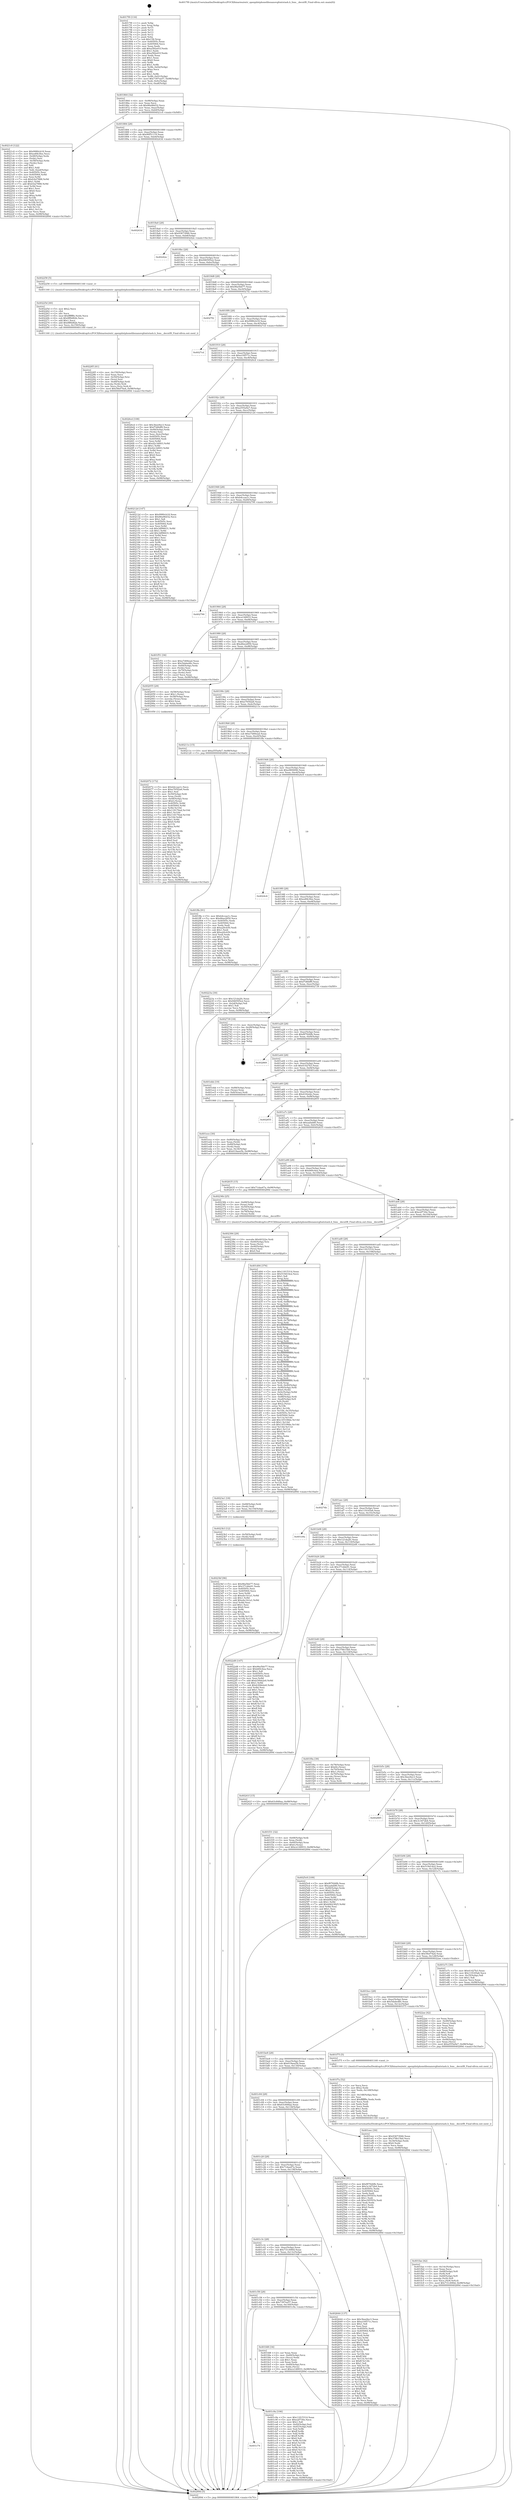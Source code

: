 digraph "0x4017f0" {
  label = "0x4017f0 (/mnt/c/Users/mathe/Desktop/tcc/POCII/binaries/extr_openpilotphonelibsnanovgfontstash.h_fons__decutf8_Final-ollvm.out::main(0))"
  labelloc = "t"
  node[shape=record]

  Entry [label="",width=0.3,height=0.3,shape=circle,fillcolor=black,style=filled]
  "0x401864" [label="{
     0x401864 [32]\l
     | [instrs]\l
     &nbsp;&nbsp;0x401864 \<+6\>: mov -0x98(%rbp),%eax\l
     &nbsp;&nbsp;0x40186a \<+2\>: mov %eax,%ecx\l
     &nbsp;&nbsp;0x40186c \<+6\>: sub $0x86a96d32,%ecx\l
     &nbsp;&nbsp;0x401872 \<+6\>: mov %eax,-0xac(%rbp)\l
     &nbsp;&nbsp;0x401878 \<+6\>: mov %ecx,-0xb0(%rbp)\l
     &nbsp;&nbsp;0x40187e \<+6\>: je 00000000004021c0 \<main+0x9d0\>\l
  }"]
  "0x4021c0" [label="{
     0x4021c0 [122]\l
     | [instrs]\l
     &nbsp;&nbsp;0x4021c0 \<+5\>: mov $0x9980cb18,%eax\l
     &nbsp;&nbsp;0x4021c5 \<+5\>: mov $0xed0b3fee,%ecx\l
     &nbsp;&nbsp;0x4021ca \<+4\>: mov -0x48(%rbp),%rdx\l
     &nbsp;&nbsp;0x4021ce \<+2\>: mov (%rdx),%esi\l
     &nbsp;&nbsp;0x4021d0 \<+4\>: mov -0x58(%rbp),%rdx\l
     &nbsp;&nbsp;0x4021d4 \<+2\>: cmp (%rdx),%esi\l
     &nbsp;&nbsp;0x4021d6 \<+4\>: setl %dil\l
     &nbsp;&nbsp;0x4021da \<+4\>: and $0x1,%dil\l
     &nbsp;&nbsp;0x4021de \<+4\>: mov %dil,-0x2d(%rbp)\l
     &nbsp;&nbsp;0x4021e2 \<+7\>: mov 0x40505c,%esi\l
     &nbsp;&nbsp;0x4021e9 \<+8\>: mov 0x405064,%r8d\l
     &nbsp;&nbsp;0x4021f1 \<+3\>: mov %esi,%r9d\l
     &nbsp;&nbsp;0x4021f4 \<+7\>: sub $0xfcb27888,%r9d\l
     &nbsp;&nbsp;0x4021fb \<+4\>: sub $0x1,%r9d\l
     &nbsp;&nbsp;0x4021ff \<+7\>: add $0xfcb27888,%r9d\l
     &nbsp;&nbsp;0x402206 \<+4\>: imul %r9d,%esi\l
     &nbsp;&nbsp;0x40220a \<+3\>: and $0x1,%esi\l
     &nbsp;&nbsp;0x40220d \<+3\>: cmp $0x0,%esi\l
     &nbsp;&nbsp;0x402210 \<+4\>: sete %dil\l
     &nbsp;&nbsp;0x402214 \<+4\>: cmp $0xa,%r8d\l
     &nbsp;&nbsp;0x402218 \<+4\>: setl %r10b\l
     &nbsp;&nbsp;0x40221c \<+3\>: mov %dil,%r11b\l
     &nbsp;&nbsp;0x40221f \<+3\>: and %r10b,%r11b\l
     &nbsp;&nbsp;0x402222 \<+3\>: xor %r10b,%dil\l
     &nbsp;&nbsp;0x402225 \<+3\>: or %dil,%r11b\l
     &nbsp;&nbsp;0x402228 \<+4\>: test $0x1,%r11b\l
     &nbsp;&nbsp;0x40222c \<+3\>: cmovne %ecx,%eax\l
     &nbsp;&nbsp;0x40222f \<+6\>: mov %eax,-0x98(%rbp)\l
     &nbsp;&nbsp;0x402235 \<+5\>: jmp 000000000040289d \<main+0x10ad\>\l
  }"]
  "0x401884" [label="{
     0x401884 [28]\l
     | [instrs]\l
     &nbsp;&nbsp;0x401884 \<+5\>: jmp 0000000000401889 \<main+0x99\>\l
     &nbsp;&nbsp;0x401889 \<+6\>: mov -0xac(%rbp),%eax\l
     &nbsp;&nbsp;0x40188f \<+5\>: sub $0x90f51119,%eax\l
     &nbsp;&nbsp;0x401894 \<+6\>: mov %eax,-0xb4(%rbp)\l
     &nbsp;&nbsp;0x40189a \<+6\>: je 000000000040243d \<main+0xc4d\>\l
  }"]
  Exit [label="",width=0.3,height=0.3,shape=circle,fillcolor=black,style=filled,peripheries=2]
  "0x40243d" [label="{
     0x40243d\l
  }", style=dashed]
  "0x4018a0" [label="{
     0x4018a0 [28]\l
     | [instrs]\l
     &nbsp;&nbsp;0x4018a0 \<+5\>: jmp 00000000004018a5 \<main+0xb5\>\l
     &nbsp;&nbsp;0x4018a5 \<+6\>: mov -0xac(%rbp),%eax\l
     &nbsp;&nbsp;0x4018ab \<+5\>: sub $0x93673946,%eax\l
     &nbsp;&nbsp;0x4018b0 \<+6\>: mov %eax,-0xb8(%rbp)\l
     &nbsp;&nbsp;0x4018b6 \<+6\>: je 000000000040242e \<main+0xc3e\>\l
  }"]
  "0x4023bf" [label="{
     0x4023bf [96]\l
     | [instrs]\l
     &nbsp;&nbsp;0x4023bf \<+5\>: mov $0x96a5bb77,%eax\l
     &nbsp;&nbsp;0x4023c4 \<+5\>: mov $0x371dde91,%edx\l
     &nbsp;&nbsp;0x4023c9 \<+7\>: mov 0x40505c,%esi\l
     &nbsp;&nbsp;0x4023d0 \<+7\>: mov 0x405064,%ecx\l
     &nbsp;&nbsp;0x4023d7 \<+3\>: mov %esi,%r8d\l
     &nbsp;&nbsp;0x4023da \<+7\>: sub $0xebc1b1a1,%r8d\l
     &nbsp;&nbsp;0x4023e1 \<+4\>: sub $0x1,%r8d\l
     &nbsp;&nbsp;0x4023e5 \<+7\>: add $0xebc1b1a1,%r8d\l
     &nbsp;&nbsp;0x4023ec \<+4\>: imul %r8d,%esi\l
     &nbsp;&nbsp;0x4023f0 \<+3\>: and $0x1,%esi\l
     &nbsp;&nbsp;0x4023f3 \<+3\>: cmp $0x0,%esi\l
     &nbsp;&nbsp;0x4023f6 \<+4\>: sete %r9b\l
     &nbsp;&nbsp;0x4023fa \<+3\>: cmp $0xa,%ecx\l
     &nbsp;&nbsp;0x4023fd \<+4\>: setl %r10b\l
     &nbsp;&nbsp;0x402401 \<+3\>: mov %r9b,%r11b\l
     &nbsp;&nbsp;0x402404 \<+3\>: and %r10b,%r11b\l
     &nbsp;&nbsp;0x402407 \<+3\>: xor %r10b,%r9b\l
     &nbsp;&nbsp;0x40240a \<+3\>: or %r9b,%r11b\l
     &nbsp;&nbsp;0x40240d \<+4\>: test $0x1,%r11b\l
     &nbsp;&nbsp;0x402411 \<+3\>: cmovne %edx,%eax\l
     &nbsp;&nbsp;0x402414 \<+6\>: mov %eax,-0x98(%rbp)\l
     &nbsp;&nbsp;0x40241a \<+5\>: jmp 000000000040289d \<main+0x10ad\>\l
  }"]
  "0x40242e" [label="{
     0x40242e\l
  }", style=dashed]
  "0x4018bc" [label="{
     0x4018bc [28]\l
     | [instrs]\l
     &nbsp;&nbsp;0x4018bc \<+5\>: jmp 00000000004018c1 \<main+0xd1\>\l
     &nbsp;&nbsp;0x4018c1 \<+6\>: mov -0xac(%rbp),%eax\l
     &nbsp;&nbsp;0x4018c7 \<+5\>: sub $0x946595e2,%eax\l
     &nbsp;&nbsp;0x4018cc \<+6\>: mov %eax,-0xbc(%rbp)\l
     &nbsp;&nbsp;0x4018d2 \<+6\>: je 0000000000402258 \<main+0xa68\>\l
  }"]
  "0x4023b3" [label="{
     0x4023b3 [12]\l
     | [instrs]\l
     &nbsp;&nbsp;0x4023b3 \<+4\>: mov -0x50(%rbp),%rdi\l
     &nbsp;&nbsp;0x4023b7 \<+3\>: mov (%rdi),%rdi\l
     &nbsp;&nbsp;0x4023ba \<+5\>: call 0000000000401030 \<free@plt\>\l
     | [calls]\l
     &nbsp;&nbsp;0x401030 \{1\} (unknown)\l
  }"]
  "0x402258" [label="{
     0x402258 [5]\l
     | [instrs]\l
     &nbsp;&nbsp;0x402258 \<+5\>: call 0000000000401160 \<next_i\>\l
     | [calls]\l
     &nbsp;&nbsp;0x401160 \{1\} (/mnt/c/Users/mathe/Desktop/tcc/POCII/binaries/extr_openpilotphonelibsnanovgfontstash.h_fons__decutf8_Final-ollvm.out::next_i)\l
  }"]
  "0x4018d8" [label="{
     0x4018d8 [28]\l
     | [instrs]\l
     &nbsp;&nbsp;0x4018d8 \<+5\>: jmp 00000000004018dd \<main+0xed\>\l
     &nbsp;&nbsp;0x4018dd \<+6\>: mov -0xac(%rbp),%eax\l
     &nbsp;&nbsp;0x4018e3 \<+5\>: sub $0x96a5bb77,%eax\l
     &nbsp;&nbsp;0x4018e8 \<+6\>: mov %eax,-0xc0(%rbp)\l
     &nbsp;&nbsp;0x4018ee \<+6\>: je 00000000004027f2 \<main+0x1002\>\l
  }"]
  "0x4023a1" [label="{
     0x4023a1 [18]\l
     | [instrs]\l
     &nbsp;&nbsp;0x4023a1 \<+4\>: mov -0x68(%rbp),%rdi\l
     &nbsp;&nbsp;0x4023a5 \<+3\>: mov (%rdi),%rdi\l
     &nbsp;&nbsp;0x4023a8 \<+6\>: mov %eax,-0x154(%rbp)\l
     &nbsp;&nbsp;0x4023ae \<+5\>: call 0000000000401030 \<free@plt\>\l
     | [calls]\l
     &nbsp;&nbsp;0x401030 \{1\} (unknown)\l
  }"]
  "0x4027f2" [label="{
     0x4027f2\l
  }", style=dashed]
  "0x4018f4" [label="{
     0x4018f4 [28]\l
     | [instrs]\l
     &nbsp;&nbsp;0x4018f4 \<+5\>: jmp 00000000004018f9 \<main+0x109\>\l
     &nbsp;&nbsp;0x4018f9 \<+6\>: mov -0xac(%rbp),%eax\l
     &nbsp;&nbsp;0x4018ff \<+5\>: sub $0x9980cb18,%eax\l
     &nbsp;&nbsp;0x401904 \<+6\>: mov %eax,-0xc4(%rbp)\l
     &nbsp;&nbsp;0x40190a \<+6\>: je 00000000004027cd \<main+0xfdd\>\l
  }"]
  "0x402384" [label="{
     0x402384 [29]\l
     | [instrs]\l
     &nbsp;&nbsp;0x402384 \<+10\>: movabs $0x40322e,%rdi\l
     &nbsp;&nbsp;0x40238e \<+4\>: mov -0x40(%rbp),%rsi\l
     &nbsp;&nbsp;0x402392 \<+2\>: mov %eax,(%rsi)\l
     &nbsp;&nbsp;0x402394 \<+4\>: mov -0x40(%rbp),%rsi\l
     &nbsp;&nbsp;0x402398 \<+2\>: mov (%rsi),%esi\l
     &nbsp;&nbsp;0x40239a \<+2\>: mov $0x0,%al\l
     &nbsp;&nbsp;0x40239c \<+5\>: call 0000000000401040 \<printf@plt\>\l
     | [calls]\l
     &nbsp;&nbsp;0x401040 \{1\} (unknown)\l
  }"]
  "0x4027cd" [label="{
     0x4027cd\l
  }", style=dashed]
  "0x401910" [label="{
     0x401910 [28]\l
     | [instrs]\l
     &nbsp;&nbsp;0x401910 \<+5\>: jmp 0000000000401915 \<main+0x125\>\l
     &nbsp;&nbsp;0x401915 \<+6\>: mov -0xac(%rbp),%eax\l
     &nbsp;&nbsp;0x40191b \<+5\>: sub $0xa10f571c,%eax\l
     &nbsp;&nbsp;0x401920 \<+6\>: mov %eax,-0xc8(%rbp)\l
     &nbsp;&nbsp;0x401926 \<+6\>: je 00000000004026cd \<main+0xedd\>\l
  }"]
  "0x402285" [label="{
     0x402285 [41]\l
     | [instrs]\l
     &nbsp;&nbsp;0x402285 \<+6\>: mov -0x150(%rbp),%ecx\l
     &nbsp;&nbsp;0x40228b \<+3\>: imul %eax,%ecx\l
     &nbsp;&nbsp;0x40228e \<+4\>: mov -0x50(%rbp),%rsi\l
     &nbsp;&nbsp;0x402292 \<+3\>: mov (%rsi),%rsi\l
     &nbsp;&nbsp;0x402295 \<+4\>: mov -0x48(%rbp),%rdi\l
     &nbsp;&nbsp;0x402299 \<+3\>: movslq (%rdi),%rdi\l
     &nbsp;&nbsp;0x40229c \<+3\>: mov %ecx,(%rsi,%rdi,4)\l
     &nbsp;&nbsp;0x40229f \<+10\>: movl $0x58ef74a4,-0x98(%rbp)\l
     &nbsp;&nbsp;0x4022a9 \<+5\>: jmp 000000000040289d \<main+0x10ad\>\l
  }"]
  "0x4026cd" [label="{
     0x4026cd [108]\l
     | [instrs]\l
     &nbsp;&nbsp;0x4026cd \<+5\>: mov $0x3bee9ec3,%eax\l
     &nbsp;&nbsp;0x4026d2 \<+5\>: mov $0xf7d6bff9,%ecx\l
     &nbsp;&nbsp;0x4026d7 \<+7\>: mov -0x90(%rbp),%rdx\l
     &nbsp;&nbsp;0x4026de \<+2\>: mov (%rdx),%esi\l
     &nbsp;&nbsp;0x4026e0 \<+3\>: mov %esi,-0x2c(%rbp)\l
     &nbsp;&nbsp;0x4026e3 \<+7\>: mov 0x40505c,%esi\l
     &nbsp;&nbsp;0x4026ea \<+7\>: mov 0x405064,%edi\l
     &nbsp;&nbsp;0x4026f1 \<+3\>: mov %esi,%r8d\l
     &nbsp;&nbsp;0x4026f4 \<+7\>: add $0x42c3d003,%r8d\l
     &nbsp;&nbsp;0x4026fb \<+4\>: sub $0x1,%r8d\l
     &nbsp;&nbsp;0x4026ff \<+7\>: sub $0x42c3d003,%r8d\l
     &nbsp;&nbsp;0x402706 \<+4\>: imul %r8d,%esi\l
     &nbsp;&nbsp;0x40270a \<+3\>: and $0x1,%esi\l
     &nbsp;&nbsp;0x40270d \<+3\>: cmp $0x0,%esi\l
     &nbsp;&nbsp;0x402710 \<+4\>: sete %r9b\l
     &nbsp;&nbsp;0x402714 \<+3\>: cmp $0xa,%edi\l
     &nbsp;&nbsp;0x402717 \<+4\>: setl %r10b\l
     &nbsp;&nbsp;0x40271b \<+3\>: mov %r9b,%r11b\l
     &nbsp;&nbsp;0x40271e \<+3\>: and %r10b,%r11b\l
     &nbsp;&nbsp;0x402721 \<+3\>: xor %r10b,%r9b\l
     &nbsp;&nbsp;0x402724 \<+3\>: or %r9b,%r11b\l
     &nbsp;&nbsp;0x402727 \<+4\>: test $0x1,%r11b\l
     &nbsp;&nbsp;0x40272b \<+3\>: cmovne %ecx,%eax\l
     &nbsp;&nbsp;0x40272e \<+6\>: mov %eax,-0x98(%rbp)\l
     &nbsp;&nbsp;0x402734 \<+5\>: jmp 000000000040289d \<main+0x10ad\>\l
  }"]
  "0x40192c" [label="{
     0x40192c [28]\l
     | [instrs]\l
     &nbsp;&nbsp;0x40192c \<+5\>: jmp 0000000000401931 \<main+0x141\>\l
     &nbsp;&nbsp;0x401931 \<+6\>: mov -0xac(%rbp),%eax\l
     &nbsp;&nbsp;0x401937 \<+5\>: sub $0xa555a9a7,%eax\l
     &nbsp;&nbsp;0x40193c \<+6\>: mov %eax,-0xcc(%rbp)\l
     &nbsp;&nbsp;0x401942 \<+6\>: je 000000000040212d \<main+0x93d\>\l
  }"]
  "0x40225d" [label="{
     0x40225d [40]\l
     | [instrs]\l
     &nbsp;&nbsp;0x40225d \<+5\>: mov $0x2,%ecx\l
     &nbsp;&nbsp;0x402262 \<+1\>: cltd\l
     &nbsp;&nbsp;0x402263 \<+2\>: idiv %ecx\l
     &nbsp;&nbsp;0x402265 \<+6\>: imul $0xfffffffe,%edx,%ecx\l
     &nbsp;&nbsp;0x40226b \<+6\>: sub $0x8ff4d82b,%ecx\l
     &nbsp;&nbsp;0x402271 \<+3\>: add $0x1,%ecx\l
     &nbsp;&nbsp;0x402274 \<+6\>: add $0x8ff4d82b,%ecx\l
     &nbsp;&nbsp;0x40227a \<+6\>: mov %ecx,-0x150(%rbp)\l
     &nbsp;&nbsp;0x402280 \<+5\>: call 0000000000401160 \<next_i\>\l
     | [calls]\l
     &nbsp;&nbsp;0x401160 \{1\} (/mnt/c/Users/mathe/Desktop/tcc/POCII/binaries/extr_openpilotphonelibsnanovgfontstash.h_fons__decutf8_Final-ollvm.out::next_i)\l
  }"]
  "0x40212d" [label="{
     0x40212d [147]\l
     | [instrs]\l
     &nbsp;&nbsp;0x40212d \<+5\>: mov $0x9980cb18,%eax\l
     &nbsp;&nbsp;0x402132 \<+5\>: mov $0x86a96d32,%ecx\l
     &nbsp;&nbsp;0x402137 \<+2\>: mov $0x1,%dl\l
     &nbsp;&nbsp;0x402139 \<+7\>: mov 0x40505c,%esi\l
     &nbsp;&nbsp;0x402140 \<+7\>: mov 0x405064,%edi\l
     &nbsp;&nbsp;0x402147 \<+3\>: mov %esi,%r8d\l
     &nbsp;&nbsp;0x40214a \<+7\>: sub $0x3df96631,%r8d\l
     &nbsp;&nbsp;0x402151 \<+4\>: sub $0x1,%r8d\l
     &nbsp;&nbsp;0x402155 \<+7\>: add $0x3df96631,%r8d\l
     &nbsp;&nbsp;0x40215c \<+4\>: imul %r8d,%esi\l
     &nbsp;&nbsp;0x402160 \<+3\>: and $0x1,%esi\l
     &nbsp;&nbsp;0x402163 \<+3\>: cmp $0x0,%esi\l
     &nbsp;&nbsp;0x402166 \<+4\>: sete %r9b\l
     &nbsp;&nbsp;0x40216a \<+3\>: cmp $0xa,%edi\l
     &nbsp;&nbsp;0x40216d \<+4\>: setl %r10b\l
     &nbsp;&nbsp;0x402171 \<+3\>: mov %r9b,%r11b\l
     &nbsp;&nbsp;0x402174 \<+4\>: xor $0xff,%r11b\l
     &nbsp;&nbsp;0x402178 \<+3\>: mov %r10b,%bl\l
     &nbsp;&nbsp;0x40217b \<+3\>: xor $0xff,%bl\l
     &nbsp;&nbsp;0x40217e \<+3\>: xor $0x0,%dl\l
     &nbsp;&nbsp;0x402181 \<+3\>: mov %r11b,%r14b\l
     &nbsp;&nbsp;0x402184 \<+4\>: and $0x0,%r14b\l
     &nbsp;&nbsp;0x402188 \<+3\>: and %dl,%r9b\l
     &nbsp;&nbsp;0x40218b \<+3\>: mov %bl,%r15b\l
     &nbsp;&nbsp;0x40218e \<+4\>: and $0x0,%r15b\l
     &nbsp;&nbsp;0x402192 \<+3\>: and %dl,%r10b\l
     &nbsp;&nbsp;0x402195 \<+3\>: or %r9b,%r14b\l
     &nbsp;&nbsp;0x402198 \<+3\>: or %r10b,%r15b\l
     &nbsp;&nbsp;0x40219b \<+3\>: xor %r15b,%r14b\l
     &nbsp;&nbsp;0x40219e \<+3\>: or %bl,%r11b\l
     &nbsp;&nbsp;0x4021a1 \<+4\>: xor $0xff,%r11b\l
     &nbsp;&nbsp;0x4021a5 \<+3\>: or $0x0,%dl\l
     &nbsp;&nbsp;0x4021a8 \<+3\>: and %dl,%r11b\l
     &nbsp;&nbsp;0x4021ab \<+3\>: or %r11b,%r14b\l
     &nbsp;&nbsp;0x4021ae \<+4\>: test $0x1,%r14b\l
     &nbsp;&nbsp;0x4021b2 \<+3\>: cmovne %ecx,%eax\l
     &nbsp;&nbsp;0x4021b5 \<+6\>: mov %eax,-0x98(%rbp)\l
     &nbsp;&nbsp;0x4021bb \<+5\>: jmp 000000000040289d \<main+0x10ad\>\l
  }"]
  "0x401948" [label="{
     0x401948 [28]\l
     | [instrs]\l
     &nbsp;&nbsp;0x401948 \<+5\>: jmp 000000000040194d \<main+0x15d\>\l
     &nbsp;&nbsp;0x40194d \<+6\>: mov -0xac(%rbp),%eax\l
     &nbsp;&nbsp;0x401953 \<+5\>: sub $0xb4ccaa1c,%eax\l
     &nbsp;&nbsp;0x401958 \<+6\>: mov %eax,-0xd0(%rbp)\l
     &nbsp;&nbsp;0x40195e \<+6\>: je 0000000000402790 \<main+0xfa0\>\l
  }"]
  "0x402072" [label="{
     0x402072 [172]\l
     | [instrs]\l
     &nbsp;&nbsp;0x402072 \<+5\>: mov $0xb4ccaa1c,%ecx\l
     &nbsp;&nbsp;0x402077 \<+5\>: mov $0xe765f2a6,%edx\l
     &nbsp;&nbsp;0x40207c \<+3\>: mov $0x1,%sil\l
     &nbsp;&nbsp;0x40207f \<+4\>: mov -0x50(%rbp),%rdi\l
     &nbsp;&nbsp;0x402083 \<+3\>: mov %rax,(%rdi)\l
     &nbsp;&nbsp;0x402086 \<+4\>: mov -0x48(%rbp),%rax\l
     &nbsp;&nbsp;0x40208a \<+6\>: movl $0x0,(%rax)\l
     &nbsp;&nbsp;0x402090 \<+8\>: mov 0x40505c,%r8d\l
     &nbsp;&nbsp;0x402098 \<+8\>: mov 0x405064,%r9d\l
     &nbsp;&nbsp;0x4020a0 \<+3\>: mov %r8d,%r10d\l
     &nbsp;&nbsp;0x4020a3 \<+7\>: sub $0x118176ed,%r10d\l
     &nbsp;&nbsp;0x4020aa \<+4\>: sub $0x1,%r10d\l
     &nbsp;&nbsp;0x4020ae \<+7\>: add $0x118176ed,%r10d\l
     &nbsp;&nbsp;0x4020b5 \<+4\>: imul %r10d,%r8d\l
     &nbsp;&nbsp;0x4020b9 \<+4\>: and $0x1,%r8d\l
     &nbsp;&nbsp;0x4020bd \<+4\>: cmp $0x0,%r8d\l
     &nbsp;&nbsp;0x4020c1 \<+4\>: sete %r11b\l
     &nbsp;&nbsp;0x4020c5 \<+4\>: cmp $0xa,%r9d\l
     &nbsp;&nbsp;0x4020c9 \<+3\>: setl %bl\l
     &nbsp;&nbsp;0x4020cc \<+3\>: mov %r11b,%r14b\l
     &nbsp;&nbsp;0x4020cf \<+4\>: xor $0xff,%r14b\l
     &nbsp;&nbsp;0x4020d3 \<+3\>: mov %bl,%r15b\l
     &nbsp;&nbsp;0x4020d6 \<+4\>: xor $0xff,%r15b\l
     &nbsp;&nbsp;0x4020da \<+4\>: xor $0x0,%sil\l
     &nbsp;&nbsp;0x4020de \<+3\>: mov %r14b,%r12b\l
     &nbsp;&nbsp;0x4020e1 \<+4\>: and $0x0,%r12b\l
     &nbsp;&nbsp;0x4020e5 \<+3\>: and %sil,%r11b\l
     &nbsp;&nbsp;0x4020e8 \<+3\>: mov %r15b,%r13b\l
     &nbsp;&nbsp;0x4020eb \<+4\>: and $0x0,%r13b\l
     &nbsp;&nbsp;0x4020ef \<+3\>: and %sil,%bl\l
     &nbsp;&nbsp;0x4020f2 \<+3\>: or %r11b,%r12b\l
     &nbsp;&nbsp;0x4020f5 \<+3\>: or %bl,%r13b\l
     &nbsp;&nbsp;0x4020f8 \<+3\>: xor %r13b,%r12b\l
     &nbsp;&nbsp;0x4020fb \<+3\>: or %r15b,%r14b\l
     &nbsp;&nbsp;0x4020fe \<+4\>: xor $0xff,%r14b\l
     &nbsp;&nbsp;0x402102 \<+4\>: or $0x0,%sil\l
     &nbsp;&nbsp;0x402106 \<+3\>: and %sil,%r14b\l
     &nbsp;&nbsp;0x402109 \<+3\>: or %r14b,%r12b\l
     &nbsp;&nbsp;0x40210c \<+4\>: test $0x1,%r12b\l
     &nbsp;&nbsp;0x402110 \<+3\>: cmovne %edx,%ecx\l
     &nbsp;&nbsp;0x402113 \<+6\>: mov %ecx,-0x98(%rbp)\l
     &nbsp;&nbsp;0x402119 \<+5\>: jmp 000000000040289d \<main+0x10ad\>\l
  }"]
  "0x402790" [label="{
     0x402790\l
  }", style=dashed]
  "0x401964" [label="{
     0x401964 [28]\l
     | [instrs]\l
     &nbsp;&nbsp;0x401964 \<+5\>: jmp 0000000000401969 \<main+0x179\>\l
     &nbsp;&nbsp;0x401969 \<+6\>: mov -0xac(%rbp),%eax\l
     &nbsp;&nbsp;0x40196f \<+5\>: sub $0xce148933,%eax\l
     &nbsp;&nbsp;0x401974 \<+6\>: mov %eax,-0xd4(%rbp)\l
     &nbsp;&nbsp;0x40197a \<+6\>: je 0000000000401f51 \<main+0x761\>\l
  }"]
  "0x401fae" [label="{
     0x401fae [42]\l
     | [instrs]\l
     &nbsp;&nbsp;0x401fae \<+6\>: mov -0x14c(%rbp),%ecx\l
     &nbsp;&nbsp;0x401fb4 \<+3\>: imul %eax,%ecx\l
     &nbsp;&nbsp;0x401fb7 \<+4\>: mov -0x68(%rbp),%r8\l
     &nbsp;&nbsp;0x401fbb \<+3\>: mov (%r8),%r8\l
     &nbsp;&nbsp;0x401fbe \<+4\>: mov -0x60(%rbp),%r9\l
     &nbsp;&nbsp;0x401fc2 \<+3\>: movslq (%r9),%r9\l
     &nbsp;&nbsp;0x401fc5 \<+4\>: mov %ecx,(%r8,%r9,4)\l
     &nbsp;&nbsp;0x401fc9 \<+10\>: movl $0x731c690d,-0x98(%rbp)\l
     &nbsp;&nbsp;0x401fd3 \<+5\>: jmp 000000000040289d \<main+0x10ad\>\l
  }"]
  "0x401f51" [label="{
     0x401f51 [36]\l
     | [instrs]\l
     &nbsp;&nbsp;0x401f51 \<+5\>: mov $0xe7d06ead,%eax\l
     &nbsp;&nbsp;0x401f56 \<+5\>: mov $0x5dabe48c,%ecx\l
     &nbsp;&nbsp;0x401f5b \<+4\>: mov -0x60(%rbp),%rdx\l
     &nbsp;&nbsp;0x401f5f \<+2\>: mov (%rdx),%esi\l
     &nbsp;&nbsp;0x401f61 \<+4\>: mov -0x70(%rbp),%rdx\l
     &nbsp;&nbsp;0x401f65 \<+2\>: cmp (%rdx),%esi\l
     &nbsp;&nbsp;0x401f67 \<+3\>: cmovl %ecx,%eax\l
     &nbsp;&nbsp;0x401f6a \<+6\>: mov %eax,-0x98(%rbp)\l
     &nbsp;&nbsp;0x401f70 \<+5\>: jmp 000000000040289d \<main+0x10ad\>\l
  }"]
  "0x401980" [label="{
     0x401980 [28]\l
     | [instrs]\l
     &nbsp;&nbsp;0x401980 \<+5\>: jmp 0000000000401985 \<main+0x195\>\l
     &nbsp;&nbsp;0x401985 \<+6\>: mov -0xac(%rbp),%eax\l
     &nbsp;&nbsp;0x40198b \<+5\>: sub $0xd6ee2850,%eax\l
     &nbsp;&nbsp;0x401990 \<+6\>: mov %eax,-0xd8(%rbp)\l
     &nbsp;&nbsp;0x401996 \<+6\>: je 0000000000402055 \<main+0x865\>\l
  }"]
  "0x401f7a" [label="{
     0x401f7a [52]\l
     | [instrs]\l
     &nbsp;&nbsp;0x401f7a \<+2\>: xor %ecx,%ecx\l
     &nbsp;&nbsp;0x401f7c \<+5\>: mov $0x2,%edx\l
     &nbsp;&nbsp;0x401f81 \<+6\>: mov %edx,-0x148(%rbp)\l
     &nbsp;&nbsp;0x401f87 \<+1\>: cltd\l
     &nbsp;&nbsp;0x401f88 \<+6\>: mov -0x148(%rbp),%esi\l
     &nbsp;&nbsp;0x401f8e \<+2\>: idiv %esi\l
     &nbsp;&nbsp;0x401f90 \<+6\>: imul $0xfffffffe,%edx,%edx\l
     &nbsp;&nbsp;0x401f96 \<+2\>: mov %ecx,%edi\l
     &nbsp;&nbsp;0x401f98 \<+2\>: sub %edx,%edi\l
     &nbsp;&nbsp;0x401f9a \<+2\>: mov %ecx,%edx\l
     &nbsp;&nbsp;0x401f9c \<+3\>: sub $0x1,%edx\l
     &nbsp;&nbsp;0x401f9f \<+2\>: add %edx,%edi\l
     &nbsp;&nbsp;0x401fa1 \<+2\>: sub %edi,%ecx\l
     &nbsp;&nbsp;0x401fa3 \<+6\>: mov %ecx,-0x14c(%rbp)\l
     &nbsp;&nbsp;0x401fa9 \<+5\>: call 0000000000401160 \<next_i\>\l
     | [calls]\l
     &nbsp;&nbsp;0x401160 \{1\} (/mnt/c/Users/mathe/Desktop/tcc/POCII/binaries/extr_openpilotphonelibsnanovgfontstash.h_fons__decutf8_Final-ollvm.out::next_i)\l
  }"]
  "0x402055" [label="{
     0x402055 [29]\l
     | [instrs]\l
     &nbsp;&nbsp;0x402055 \<+4\>: mov -0x58(%rbp),%rax\l
     &nbsp;&nbsp;0x402059 \<+6\>: movl $0x1,(%rax)\l
     &nbsp;&nbsp;0x40205f \<+4\>: mov -0x58(%rbp),%rax\l
     &nbsp;&nbsp;0x402063 \<+3\>: movslq (%rax),%rax\l
     &nbsp;&nbsp;0x402066 \<+4\>: shl $0x2,%rax\l
     &nbsp;&nbsp;0x40206a \<+3\>: mov %rax,%rdi\l
     &nbsp;&nbsp;0x40206d \<+5\>: call 0000000000401050 \<malloc@plt\>\l
     | [calls]\l
     &nbsp;&nbsp;0x401050 \{1\} (unknown)\l
  }"]
  "0x40199c" [label="{
     0x40199c [28]\l
     | [instrs]\l
     &nbsp;&nbsp;0x40199c \<+5\>: jmp 00000000004019a1 \<main+0x1b1\>\l
     &nbsp;&nbsp;0x4019a1 \<+6\>: mov -0xac(%rbp),%eax\l
     &nbsp;&nbsp;0x4019a7 \<+5\>: sub $0xe765f2a6,%eax\l
     &nbsp;&nbsp;0x4019ac \<+6\>: mov %eax,-0xdc(%rbp)\l
     &nbsp;&nbsp;0x4019b2 \<+6\>: je 000000000040211e \<main+0x92e\>\l
  }"]
  "0x401f31" [label="{
     0x401f31 [32]\l
     | [instrs]\l
     &nbsp;&nbsp;0x401f31 \<+4\>: mov -0x68(%rbp),%rdi\l
     &nbsp;&nbsp;0x401f35 \<+3\>: mov %rax,(%rdi)\l
     &nbsp;&nbsp;0x401f38 \<+4\>: mov -0x60(%rbp),%rax\l
     &nbsp;&nbsp;0x401f3c \<+6\>: movl $0x0,(%rax)\l
     &nbsp;&nbsp;0x401f42 \<+10\>: movl $0xce148933,-0x98(%rbp)\l
     &nbsp;&nbsp;0x401f4c \<+5\>: jmp 000000000040289d \<main+0x10ad\>\l
  }"]
  "0x40211e" [label="{
     0x40211e [15]\l
     | [instrs]\l
     &nbsp;&nbsp;0x40211e \<+10\>: movl $0xa555a9a7,-0x98(%rbp)\l
     &nbsp;&nbsp;0x402128 \<+5\>: jmp 000000000040289d \<main+0x10ad\>\l
  }"]
  "0x4019b8" [label="{
     0x4019b8 [28]\l
     | [instrs]\l
     &nbsp;&nbsp;0x4019b8 \<+5\>: jmp 00000000004019bd \<main+0x1cd\>\l
     &nbsp;&nbsp;0x4019bd \<+6\>: mov -0xac(%rbp),%eax\l
     &nbsp;&nbsp;0x4019c3 \<+5\>: sub $0xe7d06ead,%eax\l
     &nbsp;&nbsp;0x4019c8 \<+6\>: mov %eax,-0xe0(%rbp)\l
     &nbsp;&nbsp;0x4019ce \<+6\>: je 0000000000401ffa \<main+0x80a\>\l
  }"]
  "0x401ece" [label="{
     0x401ece [30]\l
     | [instrs]\l
     &nbsp;&nbsp;0x401ece \<+4\>: mov -0x80(%rbp),%rdi\l
     &nbsp;&nbsp;0x401ed2 \<+2\>: mov %eax,(%rdi)\l
     &nbsp;&nbsp;0x401ed4 \<+4\>: mov -0x80(%rbp),%rdi\l
     &nbsp;&nbsp;0x401ed8 \<+2\>: mov (%rdi),%eax\l
     &nbsp;&nbsp;0x401eda \<+3\>: mov %eax,-0x34(%rbp)\l
     &nbsp;&nbsp;0x401edd \<+10\>: movl $0x619aea5b,-0x98(%rbp)\l
     &nbsp;&nbsp;0x401ee7 \<+5\>: jmp 000000000040289d \<main+0x10ad\>\l
  }"]
  "0x401ffa" [label="{
     0x401ffa [91]\l
     | [instrs]\l
     &nbsp;&nbsp;0x401ffa \<+5\>: mov $0xb4ccaa1c,%eax\l
     &nbsp;&nbsp;0x401fff \<+5\>: mov $0xd6ee2850,%ecx\l
     &nbsp;&nbsp;0x402004 \<+7\>: mov 0x40505c,%edx\l
     &nbsp;&nbsp;0x40200b \<+7\>: mov 0x405064,%esi\l
     &nbsp;&nbsp;0x402012 \<+2\>: mov %edx,%edi\l
     &nbsp;&nbsp;0x402014 \<+6\>: sub $0xa20cb50,%edi\l
     &nbsp;&nbsp;0x40201a \<+3\>: sub $0x1,%edi\l
     &nbsp;&nbsp;0x40201d \<+6\>: add $0xa20cb50,%edi\l
     &nbsp;&nbsp;0x402023 \<+3\>: imul %edi,%edx\l
     &nbsp;&nbsp;0x402026 \<+3\>: and $0x1,%edx\l
     &nbsp;&nbsp;0x402029 \<+3\>: cmp $0x0,%edx\l
     &nbsp;&nbsp;0x40202c \<+4\>: sete %r8b\l
     &nbsp;&nbsp;0x402030 \<+3\>: cmp $0xa,%esi\l
     &nbsp;&nbsp;0x402033 \<+4\>: setl %r9b\l
     &nbsp;&nbsp;0x402037 \<+3\>: mov %r8b,%r10b\l
     &nbsp;&nbsp;0x40203a \<+3\>: and %r9b,%r10b\l
     &nbsp;&nbsp;0x40203d \<+3\>: xor %r9b,%r8b\l
     &nbsp;&nbsp;0x402040 \<+3\>: or %r8b,%r10b\l
     &nbsp;&nbsp;0x402043 \<+4\>: test $0x1,%r10b\l
     &nbsp;&nbsp;0x402047 \<+3\>: cmovne %ecx,%eax\l
     &nbsp;&nbsp;0x40204a \<+6\>: mov %eax,-0x98(%rbp)\l
     &nbsp;&nbsp;0x402050 \<+5\>: jmp 000000000040289d \<main+0x10ad\>\l
  }"]
  "0x4019d4" [label="{
     0x4019d4 [28]\l
     | [instrs]\l
     &nbsp;&nbsp;0x4019d4 \<+5\>: jmp 00000000004019d9 \<main+0x1e9\>\l
     &nbsp;&nbsp;0x4019d9 \<+6\>: mov -0xac(%rbp),%eax\l
     &nbsp;&nbsp;0x4019df \<+5\>: sub $0xe9694f46,%eax\l
     &nbsp;&nbsp;0x4019e4 \<+6\>: mov %eax,-0xe4(%rbp)\l
     &nbsp;&nbsp;0x4019ea \<+6\>: je 00000000004024c6 \<main+0xcd6\>\l
  }"]
  "0x4017f0" [label="{
     0x4017f0 [116]\l
     | [instrs]\l
     &nbsp;&nbsp;0x4017f0 \<+1\>: push %rbp\l
     &nbsp;&nbsp;0x4017f1 \<+3\>: mov %rsp,%rbp\l
     &nbsp;&nbsp;0x4017f4 \<+2\>: push %r15\l
     &nbsp;&nbsp;0x4017f6 \<+2\>: push %r14\l
     &nbsp;&nbsp;0x4017f8 \<+2\>: push %r13\l
     &nbsp;&nbsp;0x4017fa \<+2\>: push %r12\l
     &nbsp;&nbsp;0x4017fc \<+1\>: push %rbx\l
     &nbsp;&nbsp;0x4017fd \<+7\>: sub $0x158,%rsp\l
     &nbsp;&nbsp;0x401804 \<+7\>: mov 0x40505c,%eax\l
     &nbsp;&nbsp;0x40180b \<+7\>: mov 0x405064,%ecx\l
     &nbsp;&nbsp;0x401812 \<+2\>: mov %eax,%edx\l
     &nbsp;&nbsp;0x401814 \<+6\>: add $0xa582e01f,%edx\l
     &nbsp;&nbsp;0x40181a \<+3\>: sub $0x1,%edx\l
     &nbsp;&nbsp;0x40181d \<+6\>: sub $0xa582e01f,%edx\l
     &nbsp;&nbsp;0x401823 \<+3\>: imul %edx,%eax\l
     &nbsp;&nbsp;0x401826 \<+3\>: and $0x1,%eax\l
     &nbsp;&nbsp;0x401829 \<+3\>: cmp $0x0,%eax\l
     &nbsp;&nbsp;0x40182c \<+4\>: sete %r8b\l
     &nbsp;&nbsp;0x401830 \<+4\>: and $0x1,%r8b\l
     &nbsp;&nbsp;0x401834 \<+7\>: mov %r8b,-0x92(%rbp)\l
     &nbsp;&nbsp;0x40183b \<+3\>: cmp $0xa,%ecx\l
     &nbsp;&nbsp;0x40183e \<+4\>: setl %r8b\l
     &nbsp;&nbsp;0x401842 \<+4\>: and $0x1,%r8b\l
     &nbsp;&nbsp;0x401846 \<+7\>: mov %r8b,-0x91(%rbp)\l
     &nbsp;&nbsp;0x40184d \<+10\>: movl $0x7397ea57,-0x98(%rbp)\l
     &nbsp;&nbsp;0x401857 \<+6\>: mov %edi,-0x9c(%rbp)\l
     &nbsp;&nbsp;0x40185d \<+7\>: mov %rsi,-0xa8(%rbp)\l
  }"]
  "0x4024c6" [label="{
     0x4024c6\l
  }", style=dashed]
  "0x4019f0" [label="{
     0x4019f0 [28]\l
     | [instrs]\l
     &nbsp;&nbsp;0x4019f0 \<+5\>: jmp 00000000004019f5 \<main+0x205\>\l
     &nbsp;&nbsp;0x4019f5 \<+6\>: mov -0xac(%rbp),%eax\l
     &nbsp;&nbsp;0x4019fb \<+5\>: sub $0xed0b3fee,%eax\l
     &nbsp;&nbsp;0x401a00 \<+6\>: mov %eax,-0xe8(%rbp)\l
     &nbsp;&nbsp;0x401a06 \<+6\>: je 000000000040223a \<main+0xa4a\>\l
  }"]
  "0x40289d" [label="{
     0x40289d [5]\l
     | [instrs]\l
     &nbsp;&nbsp;0x40289d \<+5\>: jmp 0000000000401864 \<main+0x74\>\l
  }"]
  "0x40223a" [label="{
     0x40223a [30]\l
     | [instrs]\l
     &nbsp;&nbsp;0x40223a \<+5\>: mov $0x121da2fc,%eax\l
     &nbsp;&nbsp;0x40223f \<+5\>: mov $0x946595e2,%ecx\l
     &nbsp;&nbsp;0x402244 \<+3\>: mov -0x2d(%rbp),%dl\l
     &nbsp;&nbsp;0x402247 \<+3\>: test $0x1,%dl\l
     &nbsp;&nbsp;0x40224a \<+3\>: cmovne %ecx,%eax\l
     &nbsp;&nbsp;0x40224d \<+6\>: mov %eax,-0x98(%rbp)\l
     &nbsp;&nbsp;0x402253 \<+5\>: jmp 000000000040289d \<main+0x10ad\>\l
  }"]
  "0x401a0c" [label="{
     0x401a0c [28]\l
     | [instrs]\l
     &nbsp;&nbsp;0x401a0c \<+5\>: jmp 0000000000401a11 \<main+0x221\>\l
     &nbsp;&nbsp;0x401a11 \<+6\>: mov -0xac(%rbp),%eax\l
     &nbsp;&nbsp;0x401a17 \<+5\>: sub $0xf7d6bff9,%eax\l
     &nbsp;&nbsp;0x401a1c \<+6\>: mov %eax,-0xec(%rbp)\l
     &nbsp;&nbsp;0x401a22 \<+6\>: je 0000000000402739 \<main+0xf49\>\l
  }"]
  "0x401c74" [label="{
     0x401c74\l
  }", style=dashed]
  "0x402739" [label="{
     0x402739 [18]\l
     | [instrs]\l
     &nbsp;&nbsp;0x402739 \<+3\>: mov -0x2c(%rbp),%eax\l
     &nbsp;&nbsp;0x40273c \<+4\>: lea -0x28(%rbp),%rsp\l
     &nbsp;&nbsp;0x402740 \<+1\>: pop %rbx\l
     &nbsp;&nbsp;0x402741 \<+2\>: pop %r12\l
     &nbsp;&nbsp;0x402743 \<+2\>: pop %r13\l
     &nbsp;&nbsp;0x402745 \<+2\>: pop %r14\l
     &nbsp;&nbsp;0x402747 \<+2\>: pop %r15\l
     &nbsp;&nbsp;0x402749 \<+1\>: pop %rbp\l
     &nbsp;&nbsp;0x40274a \<+1\>: ret\l
  }"]
  "0x401a28" [label="{
     0x401a28 [28]\l
     | [instrs]\l
     &nbsp;&nbsp;0x401a28 \<+5\>: jmp 0000000000401a2d \<main+0x23d\>\l
     &nbsp;&nbsp;0x401a2d \<+6\>: mov -0xac(%rbp),%eax\l
     &nbsp;&nbsp;0x401a33 \<+5\>: sub $0xf87926fb,%eax\l
     &nbsp;&nbsp;0x401a38 \<+6\>: mov %eax,-0xf0(%rbp)\l
     &nbsp;&nbsp;0x401a3e \<+6\>: je 0000000000402869 \<main+0x1079\>\l
  }"]
  "0x401c9a" [label="{
     0x401c9a [106]\l
     | [instrs]\l
     &nbsp;&nbsp;0x401c9a \<+5\>: mov $0x11815314,%eax\l
     &nbsp;&nbsp;0x401c9f \<+5\>: mov $0xe2f730e,%ecx\l
     &nbsp;&nbsp;0x401ca4 \<+2\>: mov $0x1,%dl\l
     &nbsp;&nbsp;0x401ca6 \<+7\>: mov -0x92(%rbp),%sil\l
     &nbsp;&nbsp;0x401cad \<+7\>: mov -0x91(%rbp),%dil\l
     &nbsp;&nbsp;0x401cb4 \<+3\>: mov %sil,%r8b\l
     &nbsp;&nbsp;0x401cb7 \<+4\>: xor $0xff,%r8b\l
     &nbsp;&nbsp;0x401cbb \<+3\>: mov %dil,%r9b\l
     &nbsp;&nbsp;0x401cbe \<+4\>: xor $0xff,%r9b\l
     &nbsp;&nbsp;0x401cc2 \<+3\>: xor $0x0,%dl\l
     &nbsp;&nbsp;0x401cc5 \<+3\>: mov %r8b,%r10b\l
     &nbsp;&nbsp;0x401cc8 \<+4\>: and $0x0,%r10b\l
     &nbsp;&nbsp;0x401ccc \<+3\>: and %dl,%sil\l
     &nbsp;&nbsp;0x401ccf \<+3\>: mov %r9b,%r11b\l
     &nbsp;&nbsp;0x401cd2 \<+4\>: and $0x0,%r11b\l
     &nbsp;&nbsp;0x401cd6 \<+3\>: and %dl,%dil\l
     &nbsp;&nbsp;0x401cd9 \<+3\>: or %sil,%r10b\l
     &nbsp;&nbsp;0x401cdc \<+3\>: or %dil,%r11b\l
     &nbsp;&nbsp;0x401cdf \<+3\>: xor %r11b,%r10b\l
     &nbsp;&nbsp;0x401ce2 \<+3\>: or %r9b,%r8b\l
     &nbsp;&nbsp;0x401ce5 \<+4\>: xor $0xff,%r8b\l
     &nbsp;&nbsp;0x401ce9 \<+3\>: or $0x0,%dl\l
     &nbsp;&nbsp;0x401cec \<+3\>: and %dl,%r8b\l
     &nbsp;&nbsp;0x401cef \<+3\>: or %r8b,%r10b\l
     &nbsp;&nbsp;0x401cf2 \<+4\>: test $0x1,%r10b\l
     &nbsp;&nbsp;0x401cf6 \<+3\>: cmovne %ecx,%eax\l
     &nbsp;&nbsp;0x401cf9 \<+6\>: mov %eax,-0x98(%rbp)\l
     &nbsp;&nbsp;0x401cff \<+5\>: jmp 000000000040289d \<main+0x10ad\>\l
  }"]
  "0x402869" [label="{
     0x402869\l
  }", style=dashed]
  "0x401a44" [label="{
     0x401a44 [28]\l
     | [instrs]\l
     &nbsp;&nbsp;0x401a44 \<+5\>: jmp 0000000000401a49 \<main+0x259\>\l
     &nbsp;&nbsp;0x401a49 \<+6\>: mov -0xac(%rbp),%eax\l
     &nbsp;&nbsp;0x401a4f \<+5\>: sub $0x41427b3,%eax\l
     &nbsp;&nbsp;0x401a54 \<+6\>: mov %eax,-0xf4(%rbp)\l
     &nbsp;&nbsp;0x401a5a \<+6\>: je 0000000000401ebb \<main+0x6cb\>\l
  }"]
  "0x401c58" [label="{
     0x401c58 [28]\l
     | [instrs]\l
     &nbsp;&nbsp;0x401c58 \<+5\>: jmp 0000000000401c5d \<main+0x46d\>\l
     &nbsp;&nbsp;0x401c5d \<+6\>: mov -0xac(%rbp),%eax\l
     &nbsp;&nbsp;0x401c63 \<+5\>: sub $0x7397ea57,%eax\l
     &nbsp;&nbsp;0x401c68 \<+6\>: mov %eax,-0x140(%rbp)\l
     &nbsp;&nbsp;0x401c6e \<+6\>: je 0000000000401c9a \<main+0x4aa\>\l
  }"]
  "0x401ebb" [label="{
     0x401ebb [19]\l
     | [instrs]\l
     &nbsp;&nbsp;0x401ebb \<+7\>: mov -0x88(%rbp),%rax\l
     &nbsp;&nbsp;0x401ec2 \<+3\>: mov (%rax),%rax\l
     &nbsp;&nbsp;0x401ec5 \<+4\>: mov 0x8(%rax),%rdi\l
     &nbsp;&nbsp;0x401ec9 \<+5\>: call 0000000000401060 \<atoi@plt\>\l
     | [calls]\l
     &nbsp;&nbsp;0x401060 \{1\} (unknown)\l
  }"]
  "0x401a60" [label="{
     0x401a60 [28]\l
     | [instrs]\l
     &nbsp;&nbsp;0x401a60 \<+5\>: jmp 0000000000401a65 \<main+0x275\>\l
     &nbsp;&nbsp;0x401a65 \<+6\>: mov -0xac(%rbp),%eax\l
     &nbsp;&nbsp;0x401a6b \<+5\>: sub $0x4162ebc,%eax\l
     &nbsp;&nbsp;0x401a70 \<+6\>: mov %eax,-0xf8(%rbp)\l
     &nbsp;&nbsp;0x401a76 \<+6\>: je 0000000000402855 \<main+0x1065\>\l
  }"]
  "0x401fd8" [label="{
     0x401fd8 [34]\l
     | [instrs]\l
     &nbsp;&nbsp;0x401fd8 \<+2\>: xor %eax,%eax\l
     &nbsp;&nbsp;0x401fda \<+4\>: mov -0x60(%rbp),%rcx\l
     &nbsp;&nbsp;0x401fde \<+2\>: mov (%rcx),%edx\l
     &nbsp;&nbsp;0x401fe0 \<+3\>: sub $0x1,%eax\l
     &nbsp;&nbsp;0x401fe3 \<+2\>: sub %eax,%edx\l
     &nbsp;&nbsp;0x401fe5 \<+4\>: mov -0x60(%rbp),%rcx\l
     &nbsp;&nbsp;0x401fe9 \<+2\>: mov %edx,(%rcx)\l
     &nbsp;&nbsp;0x401feb \<+10\>: movl $0xce148933,-0x98(%rbp)\l
     &nbsp;&nbsp;0x401ff5 \<+5\>: jmp 000000000040289d \<main+0x10ad\>\l
  }"]
  "0x402855" [label="{
     0x402855\l
  }", style=dashed]
  "0x401a7c" [label="{
     0x401a7c [28]\l
     | [instrs]\l
     &nbsp;&nbsp;0x401a7c \<+5\>: jmp 0000000000401a81 \<main+0x291\>\l
     &nbsp;&nbsp;0x401a81 \<+6\>: mov -0xac(%rbp),%eax\l
     &nbsp;&nbsp;0x401a87 \<+5\>: sub $0xaafab80,%eax\l
     &nbsp;&nbsp;0x401a8c \<+6\>: mov %eax,-0xfc(%rbp)\l
     &nbsp;&nbsp;0x401a92 \<+6\>: je 0000000000402635 \<main+0xe45\>\l
  }"]
  "0x401c3c" [label="{
     0x401c3c [28]\l
     | [instrs]\l
     &nbsp;&nbsp;0x401c3c \<+5\>: jmp 0000000000401c41 \<main+0x451\>\l
     &nbsp;&nbsp;0x401c41 \<+6\>: mov -0xac(%rbp),%eax\l
     &nbsp;&nbsp;0x401c47 \<+5\>: sub $0x731c690d,%eax\l
     &nbsp;&nbsp;0x401c4c \<+6\>: mov %eax,-0x13c(%rbp)\l
     &nbsp;&nbsp;0x401c52 \<+6\>: je 0000000000401fd8 \<main+0x7e8\>\l
  }"]
  "0x402635" [label="{
     0x402635 [15]\l
     | [instrs]\l
     &nbsp;&nbsp;0x402635 \<+10\>: movl $0x71daa47a,-0x98(%rbp)\l
     &nbsp;&nbsp;0x40263f \<+5\>: jmp 000000000040289d \<main+0x10ad\>\l
  }"]
  "0x401a98" [label="{
     0x401a98 [28]\l
     | [instrs]\l
     &nbsp;&nbsp;0x401a98 \<+5\>: jmp 0000000000401a9d \<main+0x2ad\>\l
     &nbsp;&nbsp;0x401a9d \<+6\>: mov -0xac(%rbp),%eax\l
     &nbsp;&nbsp;0x401aa3 \<+5\>: sub $0xb60c4ea,%eax\l
     &nbsp;&nbsp;0x401aa8 \<+6\>: mov %eax,-0x100(%rbp)\l
     &nbsp;&nbsp;0x401aae \<+6\>: je 000000000040236b \<main+0xb7b\>\l
  }"]
  "0x402644" [label="{
     0x402644 [137]\l
     | [instrs]\l
     &nbsp;&nbsp;0x402644 \<+5\>: mov $0x3bee9ec3,%eax\l
     &nbsp;&nbsp;0x402649 \<+5\>: mov $0xa10f571c,%ecx\l
     &nbsp;&nbsp;0x40264e \<+2\>: mov $0x1,%dl\l
     &nbsp;&nbsp;0x402650 \<+2\>: xor %esi,%esi\l
     &nbsp;&nbsp;0x402652 \<+7\>: mov 0x40505c,%edi\l
     &nbsp;&nbsp;0x402659 \<+8\>: mov 0x405064,%r8d\l
     &nbsp;&nbsp;0x402661 \<+3\>: sub $0x1,%esi\l
     &nbsp;&nbsp;0x402664 \<+3\>: mov %edi,%r9d\l
     &nbsp;&nbsp;0x402667 \<+3\>: add %esi,%r9d\l
     &nbsp;&nbsp;0x40266a \<+4\>: imul %r9d,%edi\l
     &nbsp;&nbsp;0x40266e \<+3\>: and $0x1,%edi\l
     &nbsp;&nbsp;0x402671 \<+3\>: cmp $0x0,%edi\l
     &nbsp;&nbsp;0x402674 \<+4\>: sete %r10b\l
     &nbsp;&nbsp;0x402678 \<+4\>: cmp $0xa,%r8d\l
     &nbsp;&nbsp;0x40267c \<+4\>: setl %r11b\l
     &nbsp;&nbsp;0x402680 \<+3\>: mov %r10b,%bl\l
     &nbsp;&nbsp;0x402683 \<+3\>: xor $0xff,%bl\l
     &nbsp;&nbsp;0x402686 \<+3\>: mov %r11b,%r14b\l
     &nbsp;&nbsp;0x402689 \<+4\>: xor $0xff,%r14b\l
     &nbsp;&nbsp;0x40268d \<+3\>: xor $0x1,%dl\l
     &nbsp;&nbsp;0x402690 \<+3\>: mov %bl,%r15b\l
     &nbsp;&nbsp;0x402693 \<+4\>: and $0xff,%r15b\l
     &nbsp;&nbsp;0x402697 \<+3\>: and %dl,%r10b\l
     &nbsp;&nbsp;0x40269a \<+3\>: mov %r14b,%r12b\l
     &nbsp;&nbsp;0x40269d \<+4\>: and $0xff,%r12b\l
     &nbsp;&nbsp;0x4026a1 \<+3\>: and %dl,%r11b\l
     &nbsp;&nbsp;0x4026a4 \<+3\>: or %r10b,%r15b\l
     &nbsp;&nbsp;0x4026a7 \<+3\>: or %r11b,%r12b\l
     &nbsp;&nbsp;0x4026aa \<+3\>: xor %r12b,%r15b\l
     &nbsp;&nbsp;0x4026ad \<+3\>: or %r14b,%bl\l
     &nbsp;&nbsp;0x4026b0 \<+3\>: xor $0xff,%bl\l
     &nbsp;&nbsp;0x4026b3 \<+3\>: or $0x1,%dl\l
     &nbsp;&nbsp;0x4026b6 \<+2\>: and %dl,%bl\l
     &nbsp;&nbsp;0x4026b8 \<+3\>: or %bl,%r15b\l
     &nbsp;&nbsp;0x4026bb \<+4\>: test $0x1,%r15b\l
     &nbsp;&nbsp;0x4026bf \<+3\>: cmovne %ecx,%eax\l
     &nbsp;&nbsp;0x4026c2 \<+6\>: mov %eax,-0x98(%rbp)\l
     &nbsp;&nbsp;0x4026c8 \<+5\>: jmp 000000000040289d \<main+0x10ad\>\l
  }"]
  "0x40236b" [label="{
     0x40236b [25]\l
     | [instrs]\l
     &nbsp;&nbsp;0x40236b \<+4\>: mov -0x68(%rbp),%rax\l
     &nbsp;&nbsp;0x40236f \<+3\>: mov (%rax),%rdi\l
     &nbsp;&nbsp;0x402372 \<+4\>: mov -0x50(%rbp),%rax\l
     &nbsp;&nbsp;0x402376 \<+3\>: mov (%rax),%rsi\l
     &nbsp;&nbsp;0x402379 \<+4\>: mov -0x78(%rbp),%rax\l
     &nbsp;&nbsp;0x40237d \<+2\>: mov (%rax),%edx\l
     &nbsp;&nbsp;0x40237f \<+5\>: call 0000000000401420 \<fons__decutf8\>\l
     | [calls]\l
     &nbsp;&nbsp;0x401420 \{1\} (/mnt/c/Users/mathe/Desktop/tcc/POCII/binaries/extr_openpilotphonelibsnanovgfontstash.h_fons__decutf8_Final-ollvm.out::fons__decutf8)\l
  }"]
  "0x401ab4" [label="{
     0x401ab4 [28]\l
     | [instrs]\l
     &nbsp;&nbsp;0x401ab4 \<+5\>: jmp 0000000000401ab9 \<main+0x2c9\>\l
     &nbsp;&nbsp;0x401ab9 \<+6\>: mov -0xac(%rbp),%eax\l
     &nbsp;&nbsp;0x401abf \<+5\>: sub $0xe2f730e,%eax\l
     &nbsp;&nbsp;0x401ac4 \<+6\>: mov %eax,-0x104(%rbp)\l
     &nbsp;&nbsp;0x401aca \<+6\>: je 0000000000401d04 \<main+0x514\>\l
  }"]
  "0x401c20" [label="{
     0x401c20 [28]\l
     | [instrs]\l
     &nbsp;&nbsp;0x401c20 \<+5\>: jmp 0000000000401c25 \<main+0x435\>\l
     &nbsp;&nbsp;0x401c25 \<+6\>: mov -0xac(%rbp),%eax\l
     &nbsp;&nbsp;0x401c2b \<+5\>: sub $0x71daa47a,%eax\l
     &nbsp;&nbsp;0x401c30 \<+6\>: mov %eax,-0x138(%rbp)\l
     &nbsp;&nbsp;0x401c36 \<+6\>: je 0000000000402644 \<main+0xe54\>\l
  }"]
  "0x401d04" [label="{
     0x401d04 [376]\l
     | [instrs]\l
     &nbsp;&nbsp;0x401d04 \<+5\>: mov $0x11815314,%eax\l
     &nbsp;&nbsp;0x401d09 \<+5\>: mov $0x519d14e2,%ecx\l
     &nbsp;&nbsp;0x401d0e \<+2\>: mov $0x1,%dl\l
     &nbsp;&nbsp;0x401d10 \<+3\>: mov %rsp,%rsi\l
     &nbsp;&nbsp;0x401d13 \<+4\>: add $0xfffffffffffffff0,%rsi\l
     &nbsp;&nbsp;0x401d17 \<+3\>: mov %rsi,%rsp\l
     &nbsp;&nbsp;0x401d1a \<+7\>: mov %rsi,-0x90(%rbp)\l
     &nbsp;&nbsp;0x401d21 \<+3\>: mov %rsp,%rsi\l
     &nbsp;&nbsp;0x401d24 \<+4\>: add $0xfffffffffffffff0,%rsi\l
     &nbsp;&nbsp;0x401d28 \<+3\>: mov %rsi,%rsp\l
     &nbsp;&nbsp;0x401d2b \<+3\>: mov %rsp,%rdi\l
     &nbsp;&nbsp;0x401d2e \<+4\>: add $0xfffffffffffffff0,%rdi\l
     &nbsp;&nbsp;0x401d32 \<+3\>: mov %rdi,%rsp\l
     &nbsp;&nbsp;0x401d35 \<+7\>: mov %rdi,-0x88(%rbp)\l
     &nbsp;&nbsp;0x401d3c \<+3\>: mov %rsp,%rdi\l
     &nbsp;&nbsp;0x401d3f \<+4\>: add $0xfffffffffffffff0,%rdi\l
     &nbsp;&nbsp;0x401d43 \<+3\>: mov %rdi,%rsp\l
     &nbsp;&nbsp;0x401d46 \<+4\>: mov %rdi,-0x80(%rbp)\l
     &nbsp;&nbsp;0x401d4a \<+3\>: mov %rsp,%rdi\l
     &nbsp;&nbsp;0x401d4d \<+4\>: add $0xfffffffffffffff0,%rdi\l
     &nbsp;&nbsp;0x401d51 \<+3\>: mov %rdi,%rsp\l
     &nbsp;&nbsp;0x401d54 \<+4\>: mov %rdi,-0x78(%rbp)\l
     &nbsp;&nbsp;0x401d58 \<+3\>: mov %rsp,%rdi\l
     &nbsp;&nbsp;0x401d5b \<+4\>: add $0xfffffffffffffff0,%rdi\l
     &nbsp;&nbsp;0x401d5f \<+3\>: mov %rdi,%rsp\l
     &nbsp;&nbsp;0x401d62 \<+4\>: mov %rdi,-0x70(%rbp)\l
     &nbsp;&nbsp;0x401d66 \<+3\>: mov %rsp,%rdi\l
     &nbsp;&nbsp;0x401d69 \<+4\>: add $0xfffffffffffffff0,%rdi\l
     &nbsp;&nbsp;0x401d6d \<+3\>: mov %rdi,%rsp\l
     &nbsp;&nbsp;0x401d70 \<+4\>: mov %rdi,-0x68(%rbp)\l
     &nbsp;&nbsp;0x401d74 \<+3\>: mov %rsp,%rdi\l
     &nbsp;&nbsp;0x401d77 \<+4\>: add $0xfffffffffffffff0,%rdi\l
     &nbsp;&nbsp;0x401d7b \<+3\>: mov %rdi,%rsp\l
     &nbsp;&nbsp;0x401d7e \<+4\>: mov %rdi,-0x60(%rbp)\l
     &nbsp;&nbsp;0x401d82 \<+3\>: mov %rsp,%rdi\l
     &nbsp;&nbsp;0x401d85 \<+4\>: add $0xfffffffffffffff0,%rdi\l
     &nbsp;&nbsp;0x401d89 \<+3\>: mov %rdi,%rsp\l
     &nbsp;&nbsp;0x401d8c \<+4\>: mov %rdi,-0x58(%rbp)\l
     &nbsp;&nbsp;0x401d90 \<+3\>: mov %rsp,%rdi\l
     &nbsp;&nbsp;0x401d93 \<+4\>: add $0xfffffffffffffff0,%rdi\l
     &nbsp;&nbsp;0x401d97 \<+3\>: mov %rdi,%rsp\l
     &nbsp;&nbsp;0x401d9a \<+4\>: mov %rdi,-0x50(%rbp)\l
     &nbsp;&nbsp;0x401d9e \<+3\>: mov %rsp,%rdi\l
     &nbsp;&nbsp;0x401da1 \<+4\>: add $0xfffffffffffffff0,%rdi\l
     &nbsp;&nbsp;0x401da5 \<+3\>: mov %rdi,%rsp\l
     &nbsp;&nbsp;0x401da8 \<+4\>: mov %rdi,-0x48(%rbp)\l
     &nbsp;&nbsp;0x401dac \<+3\>: mov %rsp,%rdi\l
     &nbsp;&nbsp;0x401daf \<+4\>: add $0xfffffffffffffff0,%rdi\l
     &nbsp;&nbsp;0x401db3 \<+3\>: mov %rdi,%rsp\l
     &nbsp;&nbsp;0x401db6 \<+4\>: mov %rdi,-0x40(%rbp)\l
     &nbsp;&nbsp;0x401dba \<+7\>: mov -0x90(%rbp),%rdi\l
     &nbsp;&nbsp;0x401dc1 \<+6\>: movl $0x0,(%rdi)\l
     &nbsp;&nbsp;0x401dc7 \<+7\>: mov -0x9c(%rbp),%r8d\l
     &nbsp;&nbsp;0x401dce \<+3\>: mov %r8d,(%rsi)\l
     &nbsp;&nbsp;0x401dd1 \<+7\>: mov -0x88(%rbp),%rdi\l
     &nbsp;&nbsp;0x401dd8 \<+7\>: mov -0xa8(%rbp),%r9\l
     &nbsp;&nbsp;0x401ddf \<+3\>: mov %r9,(%rdi)\l
     &nbsp;&nbsp;0x401de2 \<+3\>: cmpl $0x2,(%rsi)\l
     &nbsp;&nbsp;0x401de5 \<+4\>: setne %r10b\l
     &nbsp;&nbsp;0x401de9 \<+4\>: and $0x1,%r10b\l
     &nbsp;&nbsp;0x401ded \<+4\>: mov %r10b,-0x35(%rbp)\l
     &nbsp;&nbsp;0x401df1 \<+8\>: mov 0x40505c,%r11d\l
     &nbsp;&nbsp;0x401df9 \<+7\>: mov 0x405064,%ebx\l
     &nbsp;&nbsp;0x401e00 \<+3\>: mov %r11d,%r14d\l
     &nbsp;&nbsp;0x401e03 \<+7\>: add $0x145108de,%r14d\l
     &nbsp;&nbsp;0x401e0a \<+4\>: sub $0x1,%r14d\l
     &nbsp;&nbsp;0x401e0e \<+7\>: sub $0x145108de,%r14d\l
     &nbsp;&nbsp;0x401e15 \<+4\>: imul %r14d,%r11d\l
     &nbsp;&nbsp;0x401e19 \<+4\>: and $0x1,%r11d\l
     &nbsp;&nbsp;0x401e1d \<+4\>: cmp $0x0,%r11d\l
     &nbsp;&nbsp;0x401e21 \<+4\>: sete %r10b\l
     &nbsp;&nbsp;0x401e25 \<+3\>: cmp $0xa,%ebx\l
     &nbsp;&nbsp;0x401e28 \<+4\>: setl %r15b\l
     &nbsp;&nbsp;0x401e2c \<+3\>: mov %r10b,%r12b\l
     &nbsp;&nbsp;0x401e2f \<+4\>: xor $0xff,%r12b\l
     &nbsp;&nbsp;0x401e33 \<+3\>: mov %r15b,%r13b\l
     &nbsp;&nbsp;0x401e36 \<+4\>: xor $0xff,%r13b\l
     &nbsp;&nbsp;0x401e3a \<+3\>: xor $0x0,%dl\l
     &nbsp;&nbsp;0x401e3d \<+3\>: mov %r12b,%sil\l
     &nbsp;&nbsp;0x401e40 \<+4\>: and $0x0,%sil\l
     &nbsp;&nbsp;0x401e44 \<+3\>: and %dl,%r10b\l
     &nbsp;&nbsp;0x401e47 \<+3\>: mov %r13b,%dil\l
     &nbsp;&nbsp;0x401e4a \<+4\>: and $0x0,%dil\l
     &nbsp;&nbsp;0x401e4e \<+3\>: and %dl,%r15b\l
     &nbsp;&nbsp;0x401e51 \<+3\>: or %r10b,%sil\l
     &nbsp;&nbsp;0x401e54 \<+3\>: or %r15b,%dil\l
     &nbsp;&nbsp;0x401e57 \<+3\>: xor %dil,%sil\l
     &nbsp;&nbsp;0x401e5a \<+3\>: or %r13b,%r12b\l
     &nbsp;&nbsp;0x401e5d \<+4\>: xor $0xff,%r12b\l
     &nbsp;&nbsp;0x401e61 \<+3\>: or $0x0,%dl\l
     &nbsp;&nbsp;0x401e64 \<+3\>: and %dl,%r12b\l
     &nbsp;&nbsp;0x401e67 \<+3\>: or %r12b,%sil\l
     &nbsp;&nbsp;0x401e6a \<+4\>: test $0x1,%sil\l
     &nbsp;&nbsp;0x401e6e \<+3\>: cmovne %ecx,%eax\l
     &nbsp;&nbsp;0x401e71 \<+6\>: mov %eax,-0x98(%rbp)\l
     &nbsp;&nbsp;0x401e77 \<+5\>: jmp 000000000040289d \<main+0x10ad\>\l
  }"]
  "0x401ad0" [label="{
     0x401ad0 [28]\l
     | [instrs]\l
     &nbsp;&nbsp;0x401ad0 \<+5\>: jmp 0000000000401ad5 \<main+0x2e5\>\l
     &nbsp;&nbsp;0x401ad5 \<+6\>: mov -0xac(%rbp),%eax\l
     &nbsp;&nbsp;0x401adb \<+5\>: sub $0x11815314,%eax\l
     &nbsp;&nbsp;0x401ae0 \<+6\>: mov %eax,-0x108(%rbp)\l
     &nbsp;&nbsp;0x401ae6 \<+6\>: je 000000000040274b \<main+0xf5b\>\l
  }"]
  "0x40256d" [label="{
     0x40256d [91]\l
     | [instrs]\l
     &nbsp;&nbsp;0x40256d \<+5\>: mov $0xf87926fb,%eax\l
     &nbsp;&nbsp;0x402572 \<+5\>: mov $0x3c3472b4,%ecx\l
     &nbsp;&nbsp;0x402577 \<+7\>: mov 0x40505c,%edx\l
     &nbsp;&nbsp;0x40257e \<+7\>: mov 0x405064,%esi\l
     &nbsp;&nbsp;0x402585 \<+2\>: mov %edx,%edi\l
     &nbsp;&nbsp;0x402587 \<+6\>: add $0xe3955f1b,%edi\l
     &nbsp;&nbsp;0x40258d \<+3\>: sub $0x1,%edi\l
     &nbsp;&nbsp;0x402590 \<+6\>: sub $0xe3955f1b,%edi\l
     &nbsp;&nbsp;0x402596 \<+3\>: imul %edi,%edx\l
     &nbsp;&nbsp;0x402599 \<+3\>: and $0x1,%edx\l
     &nbsp;&nbsp;0x40259c \<+3\>: cmp $0x0,%edx\l
     &nbsp;&nbsp;0x40259f \<+4\>: sete %r8b\l
     &nbsp;&nbsp;0x4025a3 \<+3\>: cmp $0xa,%esi\l
     &nbsp;&nbsp;0x4025a6 \<+4\>: setl %r9b\l
     &nbsp;&nbsp;0x4025aa \<+3\>: mov %r8b,%r10b\l
     &nbsp;&nbsp;0x4025ad \<+3\>: and %r9b,%r10b\l
     &nbsp;&nbsp;0x4025b0 \<+3\>: xor %r9b,%r8b\l
     &nbsp;&nbsp;0x4025b3 \<+3\>: or %r8b,%r10b\l
     &nbsp;&nbsp;0x4025b6 \<+4\>: test $0x1,%r10b\l
     &nbsp;&nbsp;0x4025ba \<+3\>: cmovne %ecx,%eax\l
     &nbsp;&nbsp;0x4025bd \<+6\>: mov %eax,-0x98(%rbp)\l
     &nbsp;&nbsp;0x4025c3 \<+5\>: jmp 000000000040289d \<main+0x10ad\>\l
  }"]
  "0x40274b" [label="{
     0x40274b\l
  }", style=dashed]
  "0x401aec" [label="{
     0x401aec [28]\l
     | [instrs]\l
     &nbsp;&nbsp;0x401aec \<+5\>: jmp 0000000000401af1 \<main+0x301\>\l
     &nbsp;&nbsp;0x401af1 \<+6\>: mov -0xac(%rbp),%eax\l
     &nbsp;&nbsp;0x401af7 \<+5\>: sub $0x119165a6,%eax\l
     &nbsp;&nbsp;0x401afc \<+6\>: mov %eax,-0x10c(%rbp)\l
     &nbsp;&nbsp;0x401b02 \<+6\>: je 0000000000401e9a \<main+0x6aa\>\l
  }"]
  "0x401c04" [label="{
     0x401c04 [28]\l
     | [instrs]\l
     &nbsp;&nbsp;0x401c04 \<+5\>: jmp 0000000000401c09 \<main+0x419\>\l
     &nbsp;&nbsp;0x401c09 \<+6\>: mov -0xac(%rbp),%eax\l
     &nbsp;&nbsp;0x401c0f \<+5\>: sub $0x63c848aa,%eax\l
     &nbsp;&nbsp;0x401c14 \<+6\>: mov %eax,-0x134(%rbp)\l
     &nbsp;&nbsp;0x401c1a \<+6\>: je 000000000040256d \<main+0xd7d\>\l
  }"]
  "0x401e9a" [label="{
     0x401e9a\l
  }", style=dashed]
  "0x401b08" [label="{
     0x401b08 [28]\l
     | [instrs]\l
     &nbsp;&nbsp;0x401b08 \<+5\>: jmp 0000000000401b0d \<main+0x31d\>\l
     &nbsp;&nbsp;0x401b0d \<+6\>: mov -0xac(%rbp),%eax\l
     &nbsp;&nbsp;0x401b13 \<+5\>: sub $0x121da2fc,%eax\l
     &nbsp;&nbsp;0x401b18 \<+6\>: mov %eax,-0x110(%rbp)\l
     &nbsp;&nbsp;0x401b1e \<+6\>: je 00000000004022d8 \<main+0xae8\>\l
  }"]
  "0x401eec" [label="{
     0x401eec [30]\l
     | [instrs]\l
     &nbsp;&nbsp;0x401eec \<+5\>: mov $0x93673946,%eax\l
     &nbsp;&nbsp;0x401ef1 \<+5\>: mov $0x378b15b0,%ecx\l
     &nbsp;&nbsp;0x401ef6 \<+3\>: mov -0x34(%rbp),%edx\l
     &nbsp;&nbsp;0x401ef9 \<+3\>: cmp $0x0,%edx\l
     &nbsp;&nbsp;0x401efc \<+3\>: cmove %ecx,%eax\l
     &nbsp;&nbsp;0x401eff \<+6\>: mov %eax,-0x98(%rbp)\l
     &nbsp;&nbsp;0x401f05 \<+5\>: jmp 000000000040289d \<main+0x10ad\>\l
  }"]
  "0x4022d8" [label="{
     0x4022d8 [147]\l
     | [instrs]\l
     &nbsp;&nbsp;0x4022d8 \<+5\>: mov $0x96a5bb77,%eax\l
     &nbsp;&nbsp;0x4022dd \<+5\>: mov $0xb60c4ea,%ecx\l
     &nbsp;&nbsp;0x4022e2 \<+2\>: mov $0x1,%dl\l
     &nbsp;&nbsp;0x4022e4 \<+7\>: mov 0x40505c,%esi\l
     &nbsp;&nbsp;0x4022eb \<+7\>: mov 0x405064,%edi\l
     &nbsp;&nbsp;0x4022f2 \<+3\>: mov %esi,%r8d\l
     &nbsp;&nbsp;0x4022f5 \<+7\>: add $0xb30bb2e0,%r8d\l
     &nbsp;&nbsp;0x4022fc \<+4\>: sub $0x1,%r8d\l
     &nbsp;&nbsp;0x402300 \<+7\>: sub $0xb30bb2e0,%r8d\l
     &nbsp;&nbsp;0x402307 \<+4\>: imul %r8d,%esi\l
     &nbsp;&nbsp;0x40230b \<+3\>: and $0x1,%esi\l
     &nbsp;&nbsp;0x40230e \<+3\>: cmp $0x0,%esi\l
     &nbsp;&nbsp;0x402311 \<+4\>: sete %r9b\l
     &nbsp;&nbsp;0x402315 \<+3\>: cmp $0xa,%edi\l
     &nbsp;&nbsp;0x402318 \<+4\>: setl %r10b\l
     &nbsp;&nbsp;0x40231c \<+3\>: mov %r9b,%r11b\l
     &nbsp;&nbsp;0x40231f \<+4\>: xor $0xff,%r11b\l
     &nbsp;&nbsp;0x402323 \<+3\>: mov %r10b,%bl\l
     &nbsp;&nbsp;0x402326 \<+3\>: xor $0xff,%bl\l
     &nbsp;&nbsp;0x402329 \<+3\>: xor $0x1,%dl\l
     &nbsp;&nbsp;0x40232c \<+3\>: mov %r11b,%r14b\l
     &nbsp;&nbsp;0x40232f \<+4\>: and $0xff,%r14b\l
     &nbsp;&nbsp;0x402333 \<+3\>: and %dl,%r9b\l
     &nbsp;&nbsp;0x402336 \<+3\>: mov %bl,%r15b\l
     &nbsp;&nbsp;0x402339 \<+4\>: and $0xff,%r15b\l
     &nbsp;&nbsp;0x40233d \<+3\>: and %dl,%r10b\l
     &nbsp;&nbsp;0x402340 \<+3\>: or %r9b,%r14b\l
     &nbsp;&nbsp;0x402343 \<+3\>: or %r10b,%r15b\l
     &nbsp;&nbsp;0x402346 \<+3\>: xor %r15b,%r14b\l
     &nbsp;&nbsp;0x402349 \<+3\>: or %bl,%r11b\l
     &nbsp;&nbsp;0x40234c \<+4\>: xor $0xff,%r11b\l
     &nbsp;&nbsp;0x402350 \<+3\>: or $0x1,%dl\l
     &nbsp;&nbsp;0x402353 \<+3\>: and %dl,%r11b\l
     &nbsp;&nbsp;0x402356 \<+3\>: or %r11b,%r14b\l
     &nbsp;&nbsp;0x402359 \<+4\>: test $0x1,%r14b\l
     &nbsp;&nbsp;0x40235d \<+3\>: cmovne %ecx,%eax\l
     &nbsp;&nbsp;0x402360 \<+6\>: mov %eax,-0x98(%rbp)\l
     &nbsp;&nbsp;0x402366 \<+5\>: jmp 000000000040289d \<main+0x10ad\>\l
  }"]
  "0x401b24" [label="{
     0x401b24 [28]\l
     | [instrs]\l
     &nbsp;&nbsp;0x401b24 \<+5\>: jmp 0000000000401b29 \<main+0x339\>\l
     &nbsp;&nbsp;0x401b29 \<+6\>: mov -0xac(%rbp),%eax\l
     &nbsp;&nbsp;0x401b2f \<+5\>: sub $0x371dde91,%eax\l
     &nbsp;&nbsp;0x401b34 \<+6\>: mov %eax,-0x114(%rbp)\l
     &nbsp;&nbsp;0x401b3a \<+6\>: je 000000000040241f \<main+0xc2f\>\l
  }"]
  "0x401be8" [label="{
     0x401be8 [28]\l
     | [instrs]\l
     &nbsp;&nbsp;0x401be8 \<+5\>: jmp 0000000000401bed \<main+0x3fd\>\l
     &nbsp;&nbsp;0x401bed \<+6\>: mov -0xac(%rbp),%eax\l
     &nbsp;&nbsp;0x401bf3 \<+5\>: sub $0x619aea5b,%eax\l
     &nbsp;&nbsp;0x401bf8 \<+6\>: mov %eax,-0x130(%rbp)\l
     &nbsp;&nbsp;0x401bfe \<+6\>: je 0000000000401eec \<main+0x6fc\>\l
  }"]
  "0x40241f" [label="{
     0x40241f [15]\l
     | [instrs]\l
     &nbsp;&nbsp;0x40241f \<+10\>: movl $0x63c848aa,-0x98(%rbp)\l
     &nbsp;&nbsp;0x402429 \<+5\>: jmp 000000000040289d \<main+0x10ad\>\l
  }"]
  "0x401b40" [label="{
     0x401b40 [28]\l
     | [instrs]\l
     &nbsp;&nbsp;0x401b40 \<+5\>: jmp 0000000000401b45 \<main+0x355\>\l
     &nbsp;&nbsp;0x401b45 \<+6\>: mov -0xac(%rbp),%eax\l
     &nbsp;&nbsp;0x401b4b \<+5\>: sub $0x378b15b0,%eax\l
     &nbsp;&nbsp;0x401b50 \<+6\>: mov %eax,-0x118(%rbp)\l
     &nbsp;&nbsp;0x401b56 \<+6\>: je 0000000000401f0a \<main+0x71a\>\l
  }"]
  "0x401f75" [label="{
     0x401f75 [5]\l
     | [instrs]\l
     &nbsp;&nbsp;0x401f75 \<+5\>: call 0000000000401160 \<next_i\>\l
     | [calls]\l
     &nbsp;&nbsp;0x401160 \{1\} (/mnt/c/Users/mathe/Desktop/tcc/POCII/binaries/extr_openpilotphonelibsnanovgfontstash.h_fons__decutf8_Final-ollvm.out::next_i)\l
  }"]
  "0x401f0a" [label="{
     0x401f0a [39]\l
     | [instrs]\l
     &nbsp;&nbsp;0x401f0a \<+4\>: mov -0x78(%rbp),%rax\l
     &nbsp;&nbsp;0x401f0e \<+6\>: movl $0x64,(%rax)\l
     &nbsp;&nbsp;0x401f14 \<+4\>: mov -0x70(%rbp),%rax\l
     &nbsp;&nbsp;0x401f18 \<+6\>: movl $0x1,(%rax)\l
     &nbsp;&nbsp;0x401f1e \<+4\>: mov -0x70(%rbp),%rax\l
     &nbsp;&nbsp;0x401f22 \<+3\>: movslq (%rax),%rax\l
     &nbsp;&nbsp;0x401f25 \<+4\>: shl $0x2,%rax\l
     &nbsp;&nbsp;0x401f29 \<+3\>: mov %rax,%rdi\l
     &nbsp;&nbsp;0x401f2c \<+5\>: call 0000000000401050 \<malloc@plt\>\l
     | [calls]\l
     &nbsp;&nbsp;0x401050 \{1\} (unknown)\l
  }"]
  "0x401b5c" [label="{
     0x401b5c [28]\l
     | [instrs]\l
     &nbsp;&nbsp;0x401b5c \<+5\>: jmp 0000000000401b61 \<main+0x371\>\l
     &nbsp;&nbsp;0x401b61 \<+6\>: mov -0xac(%rbp),%eax\l
     &nbsp;&nbsp;0x401b67 \<+5\>: sub $0x3bee9ec3,%eax\l
     &nbsp;&nbsp;0x401b6c \<+6\>: mov %eax,-0x11c(%rbp)\l
     &nbsp;&nbsp;0x401b72 \<+6\>: je 0000000000402885 \<main+0x1095\>\l
  }"]
  "0x401bcc" [label="{
     0x401bcc [28]\l
     | [instrs]\l
     &nbsp;&nbsp;0x401bcc \<+5\>: jmp 0000000000401bd1 \<main+0x3e1\>\l
     &nbsp;&nbsp;0x401bd1 \<+6\>: mov -0xac(%rbp),%eax\l
     &nbsp;&nbsp;0x401bd7 \<+5\>: sub $0x5dabe48c,%eax\l
     &nbsp;&nbsp;0x401bdc \<+6\>: mov %eax,-0x12c(%rbp)\l
     &nbsp;&nbsp;0x401be2 \<+6\>: je 0000000000401f75 \<main+0x785\>\l
  }"]
  "0x402885" [label="{
     0x402885\l
  }", style=dashed]
  "0x401b78" [label="{
     0x401b78 [28]\l
     | [instrs]\l
     &nbsp;&nbsp;0x401b78 \<+5\>: jmp 0000000000401b7d \<main+0x38d\>\l
     &nbsp;&nbsp;0x401b7d \<+6\>: mov -0xac(%rbp),%eax\l
     &nbsp;&nbsp;0x401b83 \<+5\>: sub $0x3c3472b4,%eax\l
     &nbsp;&nbsp;0x401b88 \<+6\>: mov %eax,-0x120(%rbp)\l
     &nbsp;&nbsp;0x401b8e \<+6\>: je 00000000004025c8 \<main+0xdd8\>\l
  }"]
  "0x4022ae" [label="{
     0x4022ae [42]\l
     | [instrs]\l
     &nbsp;&nbsp;0x4022ae \<+2\>: xor %eax,%eax\l
     &nbsp;&nbsp;0x4022b0 \<+4\>: mov -0x48(%rbp),%rcx\l
     &nbsp;&nbsp;0x4022b4 \<+2\>: mov (%rcx),%edx\l
     &nbsp;&nbsp;0x4022b6 \<+2\>: mov %eax,%esi\l
     &nbsp;&nbsp;0x4022b8 \<+2\>: sub %edx,%esi\l
     &nbsp;&nbsp;0x4022ba \<+2\>: mov %eax,%edx\l
     &nbsp;&nbsp;0x4022bc \<+3\>: sub $0x1,%edx\l
     &nbsp;&nbsp;0x4022bf \<+2\>: add %edx,%esi\l
     &nbsp;&nbsp;0x4022c1 \<+2\>: sub %esi,%eax\l
     &nbsp;&nbsp;0x4022c3 \<+4\>: mov -0x48(%rbp),%rcx\l
     &nbsp;&nbsp;0x4022c7 \<+2\>: mov %eax,(%rcx)\l
     &nbsp;&nbsp;0x4022c9 \<+10\>: movl $0xa555a9a7,-0x98(%rbp)\l
     &nbsp;&nbsp;0x4022d3 \<+5\>: jmp 000000000040289d \<main+0x10ad\>\l
  }"]
  "0x4025c8" [label="{
     0x4025c8 [109]\l
     | [instrs]\l
     &nbsp;&nbsp;0x4025c8 \<+5\>: mov $0xf87926fb,%eax\l
     &nbsp;&nbsp;0x4025cd \<+5\>: mov $0xaafab80,%ecx\l
     &nbsp;&nbsp;0x4025d2 \<+7\>: mov -0x90(%rbp),%rdx\l
     &nbsp;&nbsp;0x4025d9 \<+6\>: movl $0x0,(%rdx)\l
     &nbsp;&nbsp;0x4025df \<+7\>: mov 0x40505c,%esi\l
     &nbsp;&nbsp;0x4025e6 \<+7\>: mov 0x405064,%edi\l
     &nbsp;&nbsp;0x4025ed \<+3\>: mov %esi,%r8d\l
     &nbsp;&nbsp;0x4025f0 \<+7\>: sub $0xb0623825,%r8d\l
     &nbsp;&nbsp;0x4025f7 \<+4\>: sub $0x1,%r8d\l
     &nbsp;&nbsp;0x4025fb \<+7\>: add $0xb0623825,%r8d\l
     &nbsp;&nbsp;0x402602 \<+4\>: imul %r8d,%esi\l
     &nbsp;&nbsp;0x402606 \<+3\>: and $0x1,%esi\l
     &nbsp;&nbsp;0x402609 \<+3\>: cmp $0x0,%esi\l
     &nbsp;&nbsp;0x40260c \<+4\>: sete %r9b\l
     &nbsp;&nbsp;0x402610 \<+3\>: cmp $0xa,%edi\l
     &nbsp;&nbsp;0x402613 \<+4\>: setl %r10b\l
     &nbsp;&nbsp;0x402617 \<+3\>: mov %r9b,%r11b\l
     &nbsp;&nbsp;0x40261a \<+3\>: and %r10b,%r11b\l
     &nbsp;&nbsp;0x40261d \<+3\>: xor %r10b,%r9b\l
     &nbsp;&nbsp;0x402620 \<+3\>: or %r9b,%r11b\l
     &nbsp;&nbsp;0x402623 \<+4\>: test $0x1,%r11b\l
     &nbsp;&nbsp;0x402627 \<+3\>: cmovne %ecx,%eax\l
     &nbsp;&nbsp;0x40262a \<+6\>: mov %eax,-0x98(%rbp)\l
     &nbsp;&nbsp;0x402630 \<+5\>: jmp 000000000040289d \<main+0x10ad\>\l
  }"]
  "0x401b94" [label="{
     0x401b94 [28]\l
     | [instrs]\l
     &nbsp;&nbsp;0x401b94 \<+5\>: jmp 0000000000401b99 \<main+0x3a9\>\l
     &nbsp;&nbsp;0x401b99 \<+6\>: mov -0xac(%rbp),%eax\l
     &nbsp;&nbsp;0x401b9f \<+5\>: sub $0x519d14e2,%eax\l
     &nbsp;&nbsp;0x401ba4 \<+6\>: mov %eax,-0x124(%rbp)\l
     &nbsp;&nbsp;0x401baa \<+6\>: je 0000000000401e7c \<main+0x68c\>\l
  }"]
  "0x401bb0" [label="{
     0x401bb0 [28]\l
     | [instrs]\l
     &nbsp;&nbsp;0x401bb0 \<+5\>: jmp 0000000000401bb5 \<main+0x3c5\>\l
     &nbsp;&nbsp;0x401bb5 \<+6\>: mov -0xac(%rbp),%eax\l
     &nbsp;&nbsp;0x401bbb \<+5\>: sub $0x58ef74a4,%eax\l
     &nbsp;&nbsp;0x401bc0 \<+6\>: mov %eax,-0x128(%rbp)\l
     &nbsp;&nbsp;0x401bc6 \<+6\>: je 00000000004022ae \<main+0xabe\>\l
  }"]
  "0x401e7c" [label="{
     0x401e7c [30]\l
     | [instrs]\l
     &nbsp;&nbsp;0x401e7c \<+5\>: mov $0x41427b3,%eax\l
     &nbsp;&nbsp;0x401e81 \<+5\>: mov $0x119165a6,%ecx\l
     &nbsp;&nbsp;0x401e86 \<+3\>: mov -0x35(%rbp),%dl\l
     &nbsp;&nbsp;0x401e89 \<+3\>: test $0x1,%dl\l
     &nbsp;&nbsp;0x401e8c \<+3\>: cmovne %ecx,%eax\l
     &nbsp;&nbsp;0x401e8f \<+6\>: mov %eax,-0x98(%rbp)\l
     &nbsp;&nbsp;0x401e95 \<+5\>: jmp 000000000040289d \<main+0x10ad\>\l
  }"]
  Entry -> "0x4017f0" [label=" 1"]
  "0x401864" -> "0x4021c0" [label=" 2"]
  "0x401864" -> "0x401884" [label=" 28"]
  "0x402739" -> Exit [label=" 1"]
  "0x401884" -> "0x40243d" [label=" 0"]
  "0x401884" -> "0x4018a0" [label=" 28"]
  "0x4026cd" -> "0x40289d" [label=" 1"]
  "0x4018a0" -> "0x40242e" [label=" 0"]
  "0x4018a0" -> "0x4018bc" [label=" 28"]
  "0x402644" -> "0x40289d" [label=" 1"]
  "0x4018bc" -> "0x402258" [label=" 1"]
  "0x4018bc" -> "0x4018d8" [label=" 27"]
  "0x402635" -> "0x40289d" [label=" 1"]
  "0x4018d8" -> "0x4027f2" [label=" 0"]
  "0x4018d8" -> "0x4018f4" [label=" 27"]
  "0x4025c8" -> "0x40289d" [label=" 1"]
  "0x4018f4" -> "0x4027cd" [label=" 0"]
  "0x4018f4" -> "0x401910" [label=" 27"]
  "0x40256d" -> "0x40289d" [label=" 1"]
  "0x401910" -> "0x4026cd" [label=" 1"]
  "0x401910" -> "0x40192c" [label=" 26"]
  "0x40241f" -> "0x40289d" [label=" 1"]
  "0x40192c" -> "0x40212d" [label=" 2"]
  "0x40192c" -> "0x401948" [label=" 24"]
  "0x4023bf" -> "0x40289d" [label=" 1"]
  "0x401948" -> "0x402790" [label=" 0"]
  "0x401948" -> "0x401964" [label=" 24"]
  "0x4023b3" -> "0x4023bf" [label=" 1"]
  "0x401964" -> "0x401f51" [label=" 2"]
  "0x401964" -> "0x401980" [label=" 22"]
  "0x4023a1" -> "0x4023b3" [label=" 1"]
  "0x401980" -> "0x402055" [label=" 1"]
  "0x401980" -> "0x40199c" [label=" 21"]
  "0x402384" -> "0x4023a1" [label=" 1"]
  "0x40199c" -> "0x40211e" [label=" 1"]
  "0x40199c" -> "0x4019b8" [label=" 20"]
  "0x40236b" -> "0x402384" [label=" 1"]
  "0x4019b8" -> "0x401ffa" [label=" 1"]
  "0x4019b8" -> "0x4019d4" [label=" 19"]
  "0x4022d8" -> "0x40289d" [label=" 1"]
  "0x4019d4" -> "0x4024c6" [label=" 0"]
  "0x4019d4" -> "0x4019f0" [label=" 19"]
  "0x402285" -> "0x40289d" [label=" 1"]
  "0x4019f0" -> "0x40223a" [label=" 2"]
  "0x4019f0" -> "0x401a0c" [label=" 17"]
  "0x40225d" -> "0x402285" [label=" 1"]
  "0x401a0c" -> "0x402739" [label=" 1"]
  "0x401a0c" -> "0x401a28" [label=" 16"]
  "0x402258" -> "0x40225d" [label=" 1"]
  "0x401a28" -> "0x402869" [label=" 0"]
  "0x401a28" -> "0x401a44" [label=" 16"]
  "0x40223a" -> "0x40289d" [label=" 2"]
  "0x401a44" -> "0x401ebb" [label=" 1"]
  "0x401a44" -> "0x401a60" [label=" 15"]
  "0x40212d" -> "0x40289d" [label=" 2"]
  "0x401a60" -> "0x402855" [label=" 0"]
  "0x401a60" -> "0x401a7c" [label=" 15"]
  "0x40211e" -> "0x40289d" [label=" 1"]
  "0x401a7c" -> "0x402635" [label=" 1"]
  "0x401a7c" -> "0x401a98" [label=" 14"]
  "0x402055" -> "0x402072" [label=" 1"]
  "0x401a98" -> "0x40236b" [label=" 1"]
  "0x401a98" -> "0x401ab4" [label=" 13"]
  "0x401ffa" -> "0x40289d" [label=" 1"]
  "0x401ab4" -> "0x401d04" [label=" 1"]
  "0x401ab4" -> "0x401ad0" [label=" 12"]
  "0x401fae" -> "0x40289d" [label=" 1"]
  "0x401ad0" -> "0x40274b" [label=" 0"]
  "0x401ad0" -> "0x401aec" [label=" 12"]
  "0x401f7a" -> "0x401fae" [label=" 1"]
  "0x401aec" -> "0x401e9a" [label=" 0"]
  "0x401aec" -> "0x401b08" [label=" 12"]
  "0x401f51" -> "0x40289d" [label=" 2"]
  "0x401b08" -> "0x4022d8" [label=" 1"]
  "0x401b08" -> "0x401b24" [label=" 11"]
  "0x401f31" -> "0x40289d" [label=" 1"]
  "0x401b24" -> "0x40241f" [label=" 1"]
  "0x401b24" -> "0x401b40" [label=" 10"]
  "0x401eec" -> "0x40289d" [label=" 1"]
  "0x401b40" -> "0x401f0a" [label=" 1"]
  "0x401b40" -> "0x401b5c" [label=" 9"]
  "0x401ece" -> "0x40289d" [label=" 1"]
  "0x401b5c" -> "0x402885" [label=" 0"]
  "0x401b5c" -> "0x401b78" [label=" 9"]
  "0x401e7c" -> "0x40289d" [label=" 1"]
  "0x401b78" -> "0x4025c8" [label=" 1"]
  "0x401b78" -> "0x401b94" [label=" 8"]
  "0x401d04" -> "0x40289d" [label=" 1"]
  "0x401b94" -> "0x401e7c" [label=" 1"]
  "0x401b94" -> "0x401bb0" [label=" 7"]
  "0x4022ae" -> "0x40289d" [label=" 1"]
  "0x401bb0" -> "0x4022ae" [label=" 1"]
  "0x401bb0" -> "0x401bcc" [label=" 6"]
  "0x401ebb" -> "0x401ece" [label=" 1"]
  "0x401bcc" -> "0x401f75" [label=" 1"]
  "0x401bcc" -> "0x401be8" [label=" 5"]
  "0x401f0a" -> "0x401f31" [label=" 1"]
  "0x401be8" -> "0x401eec" [label=" 1"]
  "0x401be8" -> "0x401c04" [label=" 4"]
  "0x401f75" -> "0x401f7a" [label=" 1"]
  "0x401c04" -> "0x40256d" [label=" 1"]
  "0x401c04" -> "0x401c20" [label=" 3"]
  "0x401fd8" -> "0x40289d" [label=" 1"]
  "0x401c20" -> "0x402644" [label=" 1"]
  "0x401c20" -> "0x401c3c" [label=" 2"]
  "0x402072" -> "0x40289d" [label=" 1"]
  "0x401c3c" -> "0x401fd8" [label=" 1"]
  "0x401c3c" -> "0x401c58" [label=" 1"]
  "0x4021c0" -> "0x40289d" [label=" 2"]
  "0x401c58" -> "0x401c9a" [label=" 1"]
  "0x401c58" -> "0x401c74" [label=" 0"]
  "0x401c9a" -> "0x40289d" [label=" 1"]
  "0x4017f0" -> "0x401864" [label=" 1"]
  "0x40289d" -> "0x401864" [label=" 29"]
}
